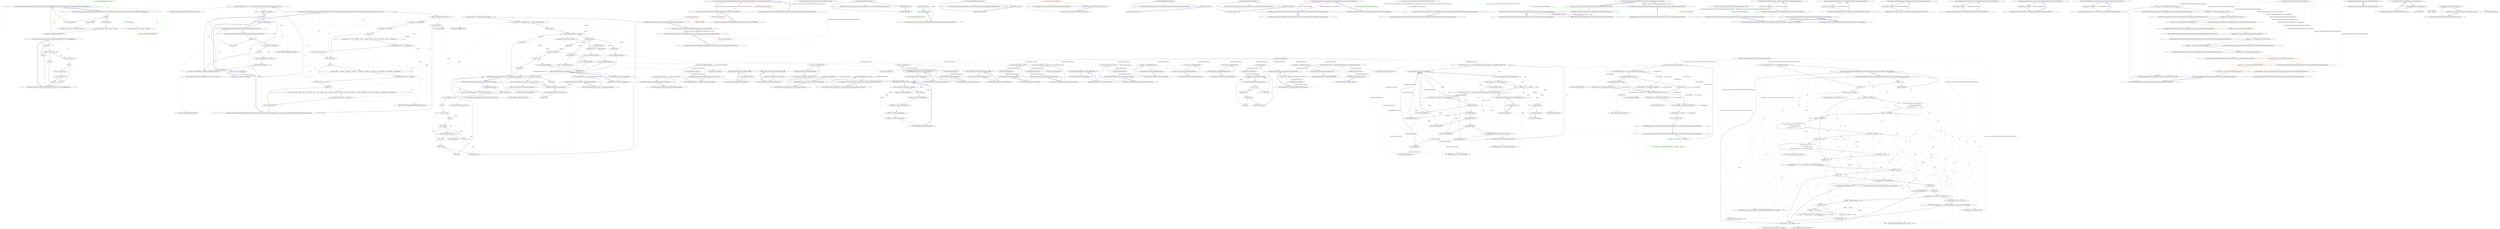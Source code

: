 digraph  {
d38 [cluster="Humanizer.Localisation.NumberToWords.PolishNumberToWordsConverter.GetSuffix(Humanizer.Localisation.NumberToWords.PolishNumberToWordsConverter.Numeral, int)", color=green, community=0, label="28: return miliard[GetMappingIndex(num)];", span="74-74"];
d34 [cluster="Humanizer.Localisation.NumberToWords.PolishNumberToWordsConverter.GetSuffix(Humanizer.Localisation.NumberToWords.PolishNumberToWordsConverter.Numeral, int)", label="Entry Humanizer.Localisation.NumberToWords.PolishNumberToWordsConverter.GetSuffix(Humanizer.Localisation.NumberToWords.PolishNumberToWordsConverter.Numeral, int)", span="68-68"];
d37 [cluster="Humanizer.Localisation.NumberToWords.PolishNumberToWordsConverter.GetSuffix(Humanizer.Localisation.NumberToWords.PolishNumberToWordsConverter.Numeral, int)", label="var miliard = new[] { ''miliard'', ''miliardy'', ''miliardów'' }", span="73-73"];
d46 [cluster="Humanizer.Localisation.NumberToWords.PolishNumberToWordsConverter.GetSuffix(Humanizer.Localisation.NumberToWords.PolishNumberToWordsConverter.Numeral, int)", label="Exit Humanizer.Localisation.NumberToWords.PolishNumberToWordsConverter.GetSuffix(Humanizer.Localisation.NumberToWords.PolishNumberToWordsConverter.Numeral, int)", span="68-68"];
d22 [cluster="Humanizer.Localisation.NumberToWords.PolishNumberToWordsConverter.GetMappingIndex(int)", label="Entry Humanizer.Localisation.NumberToWords.PolishNumberToWordsConverter.GetMappingIndex(int)", span="50-50"];
d41 [cluster="Humanizer.Localisation.NumberToWords.PolishNumberToWordsConverter.GetSuffix(Humanizer.Localisation.NumberToWords.PolishNumberToWordsConverter.Numeral, int)", color=green, community=0, label="28: return million[GetMappingIndex(num)];", span="77-77"];
d40 [cluster="Humanizer.Localisation.NumberToWords.PolishNumberToWordsConverter.GetSuffix(Humanizer.Localisation.NumberToWords.PolishNumberToWordsConverter.Numeral, int)", label="var million = new[] { ''milion'', ''miliony'', ''milionów'' }", span="76-76"];
d39 [cluster="Humanizer.Localisation.NumberToWords.PolishNumberToWordsConverter.GetSuffix(Humanizer.Localisation.NumberToWords.PolishNumberToWordsConverter.Numeral, int)", color=green, community=0, label="17: Numeral.Million", span="75-75"];
d35 [cluster="Humanizer.Localisation.NumberToWords.PolishNumberToWordsConverter.GetSuffix(Humanizer.Localisation.NumberToWords.PolishNumberToWordsConverter.Numeral, int)", label=numeral, span="70-70"];
d58 [cluster="Humanizer.Localisation.NumberToWords.PolishNumberToWordsConverter.Convert(int)", label="result.AppendFormat(@''{0}{1} '', ConvertNumberUnderThousand(numeral, num), GetSuffix(numeral, num))", span="105-105"];
d44 [cluster="Humanizer.Localisation.NumberToWords.PolishNumberToWordsConverter.GetSuffix(Humanizer.Localisation.NumberToWords.PolishNumberToWordsConverter.Numeral, int)", label="return thousand[GetMappingIndex(num)];", span="80-80"];
d36 [cluster="Humanizer.Localisation.NumberToWords.PolishNumberToWordsConverter.GetSuffix(Humanizer.Localisation.NumberToWords.PolishNumberToWordsConverter.Numeral, int)", label="Numeral.Miliard", span="72-72"];
d45 [cluster="Humanizer.Localisation.NumberToWords.PolishNumberToWordsConverter.GetSuffix(Humanizer.Localisation.NumberToWords.PolishNumberToWordsConverter.Numeral, int)", label="return string.Empty;", span="82-82"];
d33 [cluster="Humanizer.Localisation.NumberToWords.PolishNumberToWordsConverter.GetMappingIndex(int)", label="Exit Humanizer.Localisation.NumberToWords.PolishNumberToWordsConverter.GetMappingIndex(int)", span="50-50"];
d23 [cluster="Humanizer.Localisation.NumberToWords.PolishNumberToWordsConverter.GetMappingIndex(int)", label="number == 1", span="52-52"];
d25 [cluster="Humanizer.Localisation.NumberToWords.PolishNumberToWordsConverter.GetMappingIndex(int)", label="number > 1 && number < 5", span="55-55"];
d27 [cluster="Humanizer.Localisation.NumberToWords.PolishNumberToWordsConverter.GetMappingIndex(int)", label="var tens = number / 10", span="58-58"];
d29 [cluster="Humanizer.Localisation.NumberToWords.PolishNumberToWordsConverter.GetMappingIndex(int)", label="var unity = number % 10", span="61-61"];
d42 [cluster="Humanizer.Localisation.NumberToWords.PolishNumberToWordsConverter.GetSuffix(Humanizer.Localisation.NumberToWords.PolishNumberToWordsConverter.Numeral, int)", label="Numeral.Thousand", span="78-78"];
d56 [cluster="Humanizer.Localisation.NumberToWords.PolishNumberToWordsConverter.Convert(int)", label="var num = number / (int)numeral", span="102-102"];
d50 [cluster="Humanizer.Localisation.NumberToWords.PolishNumberToWordsConverter.Convert(int)", label="var result = new StringBuilder()", span="91-91"];
d55 [cluster="Humanizer.Localisation.NumberToWords.PolishNumberToWordsConverter.Convert(int)", label=numerals, span="100-100"];
d57 [cluster="Humanizer.Localisation.NumberToWords.PolishNumberToWordsConverter.Convert(int)", label="num > 0", span="103-103"];
d59 [cluster="Humanizer.Localisation.NumberToWords.PolishNumberToWordsConverter.Convert(int)", label="number %= (int)numeral", span="106-106"];
d0 [cluster="Humanizer.Localisation.NumberToWords.PolishNumberToWordsConverter.ConvertNumberUnderThousand(Humanizer.Localisation.NumberToWords.PolishNumberToWordsConverter.Numeral, int)", label="Entry Humanizer.Localisation.NumberToWords.PolishNumberToWordsConverter.ConvertNumberUnderThousand(Humanizer.Localisation.NumberToWords.PolishNumberToWordsConverter.Numeral, int)", span="19-19"];
d65 [cluster="System.Text.StringBuilder.AppendFormat(string, object, object)", label="Entry System.Text.StringBuilder.AppendFormat(string, object, object)", span="0-0"];
d43 [cluster="Humanizer.Localisation.NumberToWords.PolishNumberToWordsConverter.GetSuffix(Humanizer.Localisation.NumberToWords.PolishNumberToWordsConverter.Numeral, int)", label="var thousand = new[] { ''tysiąc'', ''tysiące'', ''tysięcy'' }", span="79-79"];
d24 [cluster="Humanizer.Localisation.NumberToWords.PolishNumberToWordsConverter.GetMappingIndex(int)", label="return 0;", span="53-53"];
d26 [cluster="Humanizer.Localisation.NumberToWords.PolishNumberToWordsConverter.GetMappingIndex(int)", label="return 1;", span="56-56"];
d32 [cluster="Humanizer.Localisation.NumberToWords.PolishNumberToWordsConverter.GetMappingIndex(int)", label="return 2;", span="66-66"];
d31 [cluster="Humanizer.Localisation.NumberToWords.PolishNumberToWordsConverter.GetMappingIndex(int)", label="return 1;", span="63-63"];
d28 [cluster="Humanizer.Localisation.NumberToWords.PolishNumberToWordsConverter.GetMappingIndex(int)", label="tens > 1", span="59-59"];
d30 [cluster="Humanizer.Localisation.NumberToWords.PolishNumberToWordsConverter.GetMappingIndex(int)", label="unity > 1 && unity < 5", span="62-62"];
d47 [cluster="Humanizer.Localisation.NumberToWords.PolishNumberToWordsConverter.Convert(int)", label="Entry Humanizer.Localisation.NumberToWords.PolishNumberToWordsConverter.Convert(int)", span="86-86"];
d53 [cluster="Humanizer.Localisation.NumberToWords.PolishNumberToWordsConverter.Convert(int)", label="number = Math.Abs(number)", span="96-96"];
d48 [cluster="Humanizer.Localisation.NumberToWords.PolishNumberToWordsConverter.Convert(int)", label="number == 0", span="88-88"];
d51 [cluster="Humanizer.Localisation.NumberToWords.PolishNumberToWordsConverter.Convert(int)", label="number < 0", span="93-93"];
d19 [cluster="System.Text.StringBuilder.StringBuilder()", label="Entry System.Text.StringBuilder.StringBuilder()", span="0-0"];
d52 [cluster="Humanizer.Localisation.NumberToWords.PolishNumberToWordsConverter.Convert(int)", label="result.AppendFormat(@''{0} '', Negative)", span="95-95"];
d60 [cluster="Humanizer.Localisation.NumberToWords.PolishNumberToWordsConverter.Convert(int)", label="return result.ToString().Trim();", span="110-110"];
d54 [cluster="Humanizer.Localisation.NumberToWords.PolishNumberToWordsConverter.Convert(int)", label="var numerals = ((Numeral[])Enum.GetValues(typeof(Numeral))).Reverse()", span="99-99"];
d18 [cluster="Humanizer.Localisation.NumberToWords.PolishNumberToWordsConverter.ConvertNumberUnderThousand(Humanizer.Localisation.NumberToWords.PolishNumberToWordsConverter.Numeral, int)", label="Exit Humanizer.Localisation.NumberToWords.PolishNumberToWordsConverter.ConvertNumberUnderThousand(Humanizer.Localisation.NumberToWords.PolishNumberToWordsConverter.Numeral, int)", span="19-19"];
d1 [cluster="Humanizer.Localisation.NumberToWords.PolishNumberToWordsConverter.ConvertNumberUnderThousand(Humanizer.Localisation.NumberToWords.PolishNumberToWordsConverter.Numeral, int)", label="numeral != Numeral.One && number == 1", span="21-21"];
d4 [cluster="Humanizer.Localisation.NumberToWords.PolishNumberToWordsConverter.ConvertNumberUnderThousand(Humanizer.Localisation.NumberToWords.PolishNumberToWordsConverter.Numeral, int)", label="var hundreds = number / 100", span="26-26"];
d8 [cluster="Humanizer.Localisation.NumberToWords.PolishNumberToWordsConverter.ConvertNumberUnderThousand(Humanizer.Localisation.NumberToWords.PolishNumberToWordsConverter.Numeral, int)", label="number = number % 100", span="31-31"];
d9 [cluster="Humanizer.Localisation.NumberToWords.PolishNumberToWordsConverter.ConvertNumberUnderThousand(Humanizer.Localisation.NumberToWords.PolishNumberToWordsConverter.Numeral, int)", label="var tens = number / 10", span="34-34"];
d13 [cluster="Humanizer.Localisation.NumberToWords.PolishNumberToWordsConverter.ConvertNumberUnderThousand(Humanizer.Localisation.NumberToWords.PolishNumberToWordsConverter.Numeral, int)", label="number = number % 10", span="39-39"];
d14 [cluster="Humanizer.Localisation.NumberToWords.PolishNumberToWordsConverter.ConvertNumberUnderThousand(Humanizer.Localisation.NumberToWords.PolishNumberToWordsConverter.Numeral, int)", label="number > 0", span="42-42"];
d16 [cluster="Humanizer.Localisation.NumberToWords.PolishNumberToWordsConverter.ConvertNumberUnderThousand(Humanizer.Localisation.NumberToWords.PolishNumberToWordsConverter.Numeral, int)", label="result.AppendFormat(@''{0} '', map[number])", span="45-45"];
d61 [cluster="Humanizer.Localisation.NumberToWords.PolishNumberToWordsConverter.Convert(int)", label="Exit Humanizer.Localisation.NumberToWords.PolishNumberToWordsConverter.Convert(int)", span="86-86"];
d62 [cluster="System.Math.Abs(int)", label="Entry System.Math.Abs(int)", span="0-0"];
d49 [cluster="Humanizer.Localisation.NumberToWords.PolishNumberToWordsConverter.Convert(int)", label="return Zero;", span="89-89"];
d3 [cluster="Humanizer.Localisation.NumberToWords.PolishNumberToWordsConverter.ConvertNumberUnderThousand(Humanizer.Localisation.NumberToWords.PolishNumberToWordsConverter.Numeral, int)", label="var result = new StringBuilder()", span="24-24"];
d20 [cluster="System.Text.StringBuilder.AppendFormat(string, object)", label="Entry System.Text.StringBuilder.AppendFormat(string, object)", span="0-0"];
d21 [cluster="System.Text.StringBuilder.ToString()", label="Entry System.Text.StringBuilder.ToString()", span="0-0"];
d66 [cluster="string.Trim()", label="Entry string.Trim()", span="0-0"];
d63 [cluster="System.Enum.GetValues(System.Type)", label="Entry System.Enum.GetValues(System.Type)", span="0-0"];
d64 [cluster="System.Collections.Generic.IEnumerable<TSource>.Reverse<TSource>()", label="Entry System.Collections.Generic.IEnumerable<TSource>.Reverse<TSource>()", span="0-0"];
d2 [cluster="Humanizer.Localisation.NumberToWords.PolishNumberToWordsConverter.ConvertNumberUnderThousand(Humanizer.Localisation.NumberToWords.PolishNumberToWordsConverter.Numeral, int)", label="return string.Empty;", span="22-22"];
d17 [cluster="Humanizer.Localisation.NumberToWords.PolishNumberToWordsConverter.ConvertNumberUnderThousand(Humanizer.Localisation.NumberToWords.PolishNumberToWordsConverter.Numeral, int)", label="return result.ToString();", span="48-48"];
d5 [cluster="Humanizer.Localisation.NumberToWords.PolishNumberToWordsConverter.ConvertNumberUnderThousand(Humanizer.Localisation.NumberToWords.PolishNumberToWordsConverter.Numeral, int)", label="hundreds > 0", span="27-27"];
d7 [cluster="Humanizer.Localisation.NumberToWords.PolishNumberToWordsConverter.ConvertNumberUnderThousand(Humanizer.Localisation.NumberToWords.PolishNumberToWordsConverter.Numeral, int)", label="result.AppendFormat(@''{0} '', map[hundreds])", span="30-30"];
d10 [cluster="Humanizer.Localisation.NumberToWords.PolishNumberToWordsConverter.ConvertNumberUnderThousand(Humanizer.Localisation.NumberToWords.PolishNumberToWordsConverter.Numeral, int)", label="tens > 1", span="35-35"];
d12 [cluster="Humanizer.Localisation.NumberToWords.PolishNumberToWordsConverter.ConvertNumberUnderThousand(Humanizer.Localisation.NumberToWords.PolishNumberToWordsConverter.Numeral, int)", label="result.AppendFormat(@''{0} '', map[tens])", span="38-38"];
d15 [cluster="Humanizer.Localisation.NumberToWords.PolishNumberToWordsConverter.ConvertNumberUnderThousand(Humanizer.Localisation.NumberToWords.PolishNumberToWordsConverter.Numeral, int)", label="var map = new[] { ''zero'', ''jeden'', ''dwa'', ''trzy'', ''cztery'', ''pięć'', ''sześć'', ''siedem'', ''osiem'', ''dziewięć'', ''dziesięć'', ''jedenaście'', ''dwanaście'', ''trzynaście'', ''czternaście'', ''piętnaście'', ''szesnaście'', ''siedemnaście'', ''osiemnaście'', ''dziewiętnaście'' }", span="44-44"];
d6 [cluster="Humanizer.Localisation.NumberToWords.PolishNumberToWordsConverter.ConvertNumberUnderThousand(Humanizer.Localisation.NumberToWords.PolishNumberToWordsConverter.Numeral, int)", label="var map = new[] { '''', ''sto'', ''dwieście'', ''trzysta'', ''czterysta'', ''pięćset'', ''sześćset'', ''siedemset'', ''osiemset'', ''dziewięćset'' }", span="29-29"];
d11 [cluster="Humanizer.Localisation.NumberToWords.PolishNumberToWordsConverter.ConvertNumberUnderThousand(Humanizer.Localisation.NumberToWords.PolishNumberToWordsConverter.Numeral, int)", label="var map = new[] { '''', ''dziesięć'', ''dwadzieścia'', ''trzydzieści'', ''czterdzieści'', ''pięćdziesiąt'', ''sześćdziesiąt'', ''siedemdziesiąt'', ''osiemdziesiąt'', ''dziewięćdziesiąt'' }", span="37-37"];
m0_7 [cluster="Humanizer.Localisation.NumberToWords.DefaultNumberToWordsConverter.ConvertToOrdinal(int, Humanizer.GrammaticalGender)", file="DefaultNumberToWordsConverter.cs", label="Entry Humanizer.Localisation.NumberToWords.DefaultNumberToWordsConverter.ConvertToOrdinal(int, Humanizer.GrammaticalGender)", span="35-35"];
m0_8 [cluster="Humanizer.Localisation.NumberToWords.DefaultNumberToWordsConverter.ConvertToOrdinal(int, Humanizer.GrammaticalGender)", color=red, community=0, file="DefaultNumberToWordsConverter.cs", label="3: return ConvertToOrdinal(number);", span="37-37"];
m0_9 [cluster="Humanizer.Localisation.NumberToWords.DefaultNumberToWordsConverter.ConvertToOrdinal(int, Humanizer.GrammaticalGender)", file="DefaultNumberToWordsConverter.cs", label="Exit Humanizer.Localisation.NumberToWords.DefaultNumberToWordsConverter.ConvertToOrdinal(int, Humanizer.GrammaticalGender)", span="35-35"];
m0_6 [cluster="int.ToString()", file="DefaultNumberToWordsConverter.cs", label="Entry int.ToString()", span="0-0"];
m0_3 [cluster="Humanizer.Localisation.NumberToWords.DefaultNumberToWordsConverter.Convert(int)", file="DefaultNumberToWordsConverter.cs", label="Entry Humanizer.Localisation.NumberToWords.DefaultNumberToWordsConverter.Convert(int)", span="22-22"];
m0_4 [cluster="Humanizer.Localisation.NumberToWords.DefaultNumberToWordsConverter.Convert(int)", color=red, community=0, file="DefaultNumberToWordsConverter.cs", label="7: return number.ToString();", span="24-24"];
m0_5 [cluster="Humanizer.Localisation.NumberToWords.DefaultNumberToWordsConverter.Convert(int)", file="DefaultNumberToWordsConverter.cs", label="Exit Humanizer.Localisation.NumberToWords.DefaultNumberToWordsConverter.Convert(int)", span="22-22"];
m0_0 [cluster="Humanizer.Localisation.NumberToWords.DefaultNumberToWordsConverter.Convert(int, Humanizer.GrammaticalGender)", file="DefaultNumberToWordsConverter.cs", label="Entry Humanizer.Localisation.NumberToWords.DefaultNumberToWordsConverter.Convert(int, Humanizer.GrammaticalGender)", span="12-12"];
m0_1 [cluster="Humanizer.Localisation.NumberToWords.DefaultNumberToWordsConverter.Convert(int, Humanizer.GrammaticalGender)", color=red, community=0, file="DefaultNumberToWordsConverter.cs", label="30: return Convert(number);", span="14-14"];
m0_2 [cluster="Humanizer.Localisation.NumberToWords.DefaultNumberToWordsConverter.Convert(int, Humanizer.GrammaticalGender)", file="DefaultNumberToWordsConverter.cs", label="Exit Humanizer.Localisation.NumberToWords.DefaultNumberToWordsConverter.Convert(int, Humanizer.GrammaticalGender)", span="12-12"];
m0_10 [cluster="Humanizer.Localisation.NumberToWords.DefaultNumberToWordsConverter.ConvertToOrdinal(int)", file="DefaultNumberToWordsConverter.cs", label="Entry Humanizer.Localisation.NumberToWords.DefaultNumberToWordsConverter.ConvertToOrdinal(int)", span="45-45"];
m0_11 [cluster="Humanizer.Localisation.NumberToWords.DefaultNumberToWordsConverter.ConvertToOrdinal(int)", color=red, community=0, file="DefaultNumberToWordsConverter.cs", label="36: return number.ToString();", span="47-47"];
m0_12 [cluster="Humanizer.Localisation.NumberToWords.DefaultNumberToWordsConverter.ConvertToOrdinal(int)", file="DefaultNumberToWordsConverter.cs", label="Exit Humanizer.Localisation.NumberToWords.DefaultNumberToWordsConverter.ConvertToOrdinal(int)", span="45-45"];
m0_13 [file="DefaultNumberToWordsConverter.cs", label="Humanizer.Localisation.NumberToWords.DefaultNumberToWordsConverter", span=""];
m1_7 [cluster="Humanizer.Localisation.NumberToWords.ArabicNumberToWordsConverter.ArabicNumberToWordsConverter()", file="DutchNumberToWordsConverter.cs", label="Entry Humanizer.Localisation.NumberToWords.ArabicNumberToWordsConverter.ArabicNumberToWordsConverter()", span="4-4"];
m1_15 [cluster="Humanizer.Localisation.NumberToWords.SpanishNumberToWordsConverter.SpanishNumberToWordsConverter()", file="DutchNumberToWordsConverter.cs", label="Entry Humanizer.Localisation.NumberToWords.SpanishNumberToWordsConverter.SpanishNumberToWordsConverter()", span="5-5"];
m1_0 [cluster="lambda expression", file="DutchNumberToWordsConverter.cs", label="Entry lambda expression", span="13-13"];
m1_1 [cluster="lambda expression", color=green, community=0, file="DutchNumberToWordsConverter.cs", label="17: new EnglishNumberToWordsConverter()", span="13-13"];
m1_2 [cluster="lambda expression", file="DutchNumberToWordsConverter.cs", label="Exit lambda expression", span="13-13"];
m1_3 [cluster="Humanizer.Localisation.NumberToWords.EnglishNumberToWordsConverter.EnglishNumberToWordsConverter()", file="DutchNumberToWordsConverter.cs", label="Entry Humanizer.Localisation.NumberToWords.EnglishNumberToWordsConverter.EnglishNumberToWordsConverter()", span="5-5"];
m1_23 [cluster="Humanizer.Localisation.NumberToWords.INumberToWordsConverter.Convert(int)", file="DutchNumberToWordsConverter.cs", label="Entry Humanizer.Localisation.NumberToWords.INumberToWordsConverter.Convert(int)", span="12-12"];
m1_19 [cluster="Humanizer.Localisation.NumberToWords.PolishNumberToWordsConverter.PolishNumberToWordsConverter()", file="DutchNumberToWordsConverter.cs", label="Entry Humanizer.Localisation.NumberToWords.PolishNumberToWordsConverter.PolishNumberToWordsConverter()", span="6-6"];
m1_20 [cluster="Humanizer.NumberToWordsExtension.ToWords(int)", file="DutchNumberToWordsConverter.cs", label="Entry Humanizer.NumberToWordsExtension.ToWords(int)", span="25-25"];
m1_21 [cluster="Humanizer.NumberToWordsExtension.ToWords(int)", color=red, community=0, file="DutchNumberToWordsConverter.cs", label="1: return Converter.Convert(number);", span="27-27"];
m1_22 [cluster="Humanizer.NumberToWordsExtension.ToWords(int)", file="DutchNumberToWordsConverter.cs", label="Exit Humanizer.NumberToWordsExtension.ToWords(int)", span="25-25"];
m1_4 [cluster="lambda expression", file="DutchNumberToWordsConverter.cs", label="Entry lambda expression", span="14-14"];
m1_11 [cluster="Humanizer.Localisation.NumberToWords.FarsiNumberToWordsConverter.FarsiNumberToWordsConverter()", file="DutchNumberToWordsConverter.cs", label="Entry Humanizer.Localisation.NumberToWords.FarsiNumberToWordsConverter.FarsiNumberToWordsConverter()", span="5-5"];
m1_16 [cluster="lambda expression", file="DutchNumberToWordsConverter.cs", label="Entry lambda expression", span="17-17"];
m1_5 [cluster="lambda expression", file="DutchNumberToWordsConverter.cs", label="new ArabicNumberToWordsConverter()", span="14-14"];
m1_6 [cluster="lambda expression", file="DutchNumberToWordsConverter.cs", label="Exit lambda expression", span="14-14"];
m1_8 [cluster="lambda expression", file="DutchNumberToWordsConverter.cs", label="Entry lambda expression", span="15-15"];
m1_9 [cluster="lambda expression", file="DutchNumberToWordsConverter.cs", label="new FarsiNumberToWordsConverter()", span="15-15"];
m1_10 [cluster="lambda expression", file="DutchNumberToWordsConverter.cs", label="Exit lambda expression", span="15-15"];
m1_12 [cluster="lambda expression", file="DutchNumberToWordsConverter.cs", label="Entry lambda expression", span="16-16"];
m1_13 [cluster="lambda expression", file="DutchNumberToWordsConverter.cs", label="new SpanishNumberToWordsConverter()", span="16-16"];
m1_14 [cluster="lambda expression", file="DutchNumberToWordsConverter.cs", label="Exit lambda expression", span="16-16"];
m1_17 [cluster="lambda expression", file="DutchNumberToWordsConverter.cs", label="new PolishNumberToWordsConverter()", span="17-17"];
m1_18 [cluster="lambda expression", file="DutchNumberToWordsConverter.cs", label="Exit lambda expression", span="17-17"];
m3_42 [cluster="System.Collections.Generic.Dictionary<TKey, TValue>.ContainsKey(TKey)", file="FrenchNumberToWordsConverter.cs", label="Entry System.Collections.Generic.Dictionary<TKey, TValue>.ContainsKey(TKey)", span="0-0"];
m3_45 [cluster="Humanizer.Localisation.NumberToWords.FrenchNumberToWordsConverter.ConvertToOrdinal(int, Humanizer.GrammaticalGender)", file="FrenchNumberToWordsConverter.cs", label="Entry Humanizer.Localisation.NumberToWords.FrenchNumberToWordsConverter.ConvertToOrdinal(int, Humanizer.GrammaticalGender)", span="92-92"];
m3_47 [cluster="Humanizer.Localisation.NumberToWords.FrenchNumberToWordsConverter.ConvertToOrdinal(int, Humanizer.GrammaticalGender)", color=green, community=0, file="FrenchNumberToWordsConverter.cs", label="29: return gender == GrammaticalGender.Feminine ? ''première'' : ''premier'';", span="95-95"];
m3_46 [cluster="Humanizer.Localisation.NumberToWords.FrenchNumberToWordsConverter.ConvertToOrdinal(int, Humanizer.GrammaticalGender)", file="FrenchNumberToWordsConverter.cs", label="number == 1", span="94-94"];
m3_48 [cluster="Humanizer.Localisation.NumberToWords.FrenchNumberToWordsConverter.ConvertToOrdinal(int, Humanizer.GrammaticalGender)", file="FrenchNumberToWordsConverter.cs", label="var convertedNumber = Convert(number)", span="97-97"];
m3_59 [cluster="Humanizer.Localisation.NumberToWords.FrenchNumberToWordsConverter.ConvertToOrdinal(int, Humanizer.GrammaticalGender)", file="FrenchNumberToWordsConverter.cs", label="return convertedNumber;", span="111-111"];
m3_49 [cluster="Humanizer.Localisation.NumberToWords.FrenchNumberToWordsConverter.ConvertToOrdinal(int, Humanizer.GrammaticalGender)", file="FrenchNumberToWordsConverter.cs", label="convertedNumber.EndsWith(''s'') && !convertedNumber.EndsWith(''trois'')", span="99-99"];
m3_50 [cluster="Humanizer.Localisation.NumberToWords.FrenchNumberToWordsConverter.ConvertToOrdinal(int, Humanizer.GrammaticalGender)", file="FrenchNumberToWordsConverter.cs", label="convertedNumber = convertedNumber.TrimEnd('s')", span="100-100"];
m3_51 [cluster="Humanizer.Localisation.NumberToWords.FrenchNumberToWordsConverter.ConvertToOrdinal(int, Humanizer.GrammaticalGender)", file="FrenchNumberToWordsConverter.cs", label="convertedNumber.EndsWith(''cinq'')", span="101-101"];
m3_52 [cluster="Humanizer.Localisation.NumberToWords.FrenchNumberToWordsConverter.ConvertToOrdinal(int, Humanizer.GrammaticalGender)", file="FrenchNumberToWordsConverter.cs", label="convertedNumber += ''u''", span="102-102"];
m3_53 [cluster="Humanizer.Localisation.NumberToWords.FrenchNumberToWordsConverter.ConvertToOrdinal(int, Humanizer.GrammaticalGender)", file="FrenchNumberToWordsConverter.cs", label="convertedNumber.EndsWith(''neuf'')", span="103-103"];
m3_54 [cluster="Humanizer.Localisation.NumberToWords.FrenchNumberToWordsConverter.ConvertToOrdinal(int, Humanizer.GrammaticalGender)", file="FrenchNumberToWordsConverter.cs", label="convertedNumber = convertedNumber.TrimEnd('f') + ''v''", span="104-104"];
m3_55 [cluster="Humanizer.Localisation.NumberToWords.FrenchNumberToWordsConverter.ConvertToOrdinal(int, Humanizer.GrammaticalGender)", file="FrenchNumberToWordsConverter.cs", label="convertedNumber.StartsWith(''un '')", span="106-106"];
m3_56 [cluster="Humanizer.Localisation.NumberToWords.FrenchNumberToWordsConverter.ConvertToOrdinal(int, Humanizer.GrammaticalGender)", file="FrenchNumberToWordsConverter.cs", label="convertedNumber = convertedNumber.Remove(0, 3)", span="107-107"];
m3_57 [cluster="Humanizer.Localisation.NumberToWords.FrenchNumberToWordsConverter.ConvertToOrdinal(int, Humanizer.GrammaticalGender)", file="FrenchNumberToWordsConverter.cs", label="convertedNumber = convertedNumber.TrimEnd('e')", span="109-109"];
m3_58 [cluster="Humanizer.Localisation.NumberToWords.FrenchNumberToWordsConverter.ConvertToOrdinal(int, Humanizer.GrammaticalGender)", file="FrenchNumberToWordsConverter.cs", label="convertedNumber += ''ième''", span="110-110"];
m3_60 [cluster="Humanizer.Localisation.NumberToWords.FrenchNumberToWordsConverter.ConvertToOrdinal(int, Humanizer.GrammaticalGender)", file="FrenchNumberToWordsConverter.cs", label="Exit Humanizer.Localisation.NumberToWords.FrenchNumberToWordsConverter.ConvertToOrdinal(int, Humanizer.GrammaticalGender)", span="92-92"];
m3_38 [cluster="System.Collections.Generic.List<T>.List()", file="FrenchNumberToWordsConverter.cs", label="Entry System.Collections.Generic.List<T>.List()", span="0-0"];
m3_61 [cluster="string.EndsWith(string)", file="FrenchNumberToWordsConverter.cs", label="Entry string.EndsWith(string)", span="0-0"];
m3_43 [cluster="System.Collections.Generic.List<T>.ToArray()", file="FrenchNumberToWordsConverter.cs", label="Entry System.Collections.Generic.List<T>.ToArray()", span="0-0"];
m3_40 [cluster="System.Collections.Generic.List<T>.Add(T)", file="FrenchNumberToWordsConverter.cs", label="Entry System.Collections.Generic.List<T>.Add(T)", span="0-0"];
m3_63 [cluster="string.StartsWith(string)", file="FrenchNumberToWordsConverter.cs", label="Entry string.StartsWith(string)", span="0-0"];
m3_0 [cluster="Humanizer.Localisation.NumberToWords.FrenchNumberToWordsConverter.Convert(int, Humanizer.GrammaticalGender)", file="FrenchNumberToWordsConverter.cs", label="Entry Humanizer.Localisation.NumberToWords.FrenchNumberToWordsConverter.Convert(int, Humanizer.GrammaticalGender)", span="17-17"];
m3_4 [cluster="Humanizer.Localisation.NumberToWords.FrenchNumberToWordsConverter.Convert(int, Humanizer.GrammaticalGender)", file="FrenchNumberToWordsConverter.cs", label="return string.Format(''moins {0}'', Convert(Math.Abs(number)));", span="23-23"];
m3_7 [cluster="Humanizer.Localisation.NumberToWords.FrenchNumberToWordsConverter.Convert(int, Humanizer.GrammaticalGender)", file="FrenchNumberToWordsConverter.cs", label="parts.Add(string.Format(''{0} milliard{1}'',\r\n                    Convert(number/1000000000),\r\n                    number/1000000000 == 1 ? '''' : ''s''))", span="29-31"];
m3_10 [cluster="Humanizer.Localisation.NumberToWords.FrenchNumberToWordsConverter.Convert(int, Humanizer.GrammaticalGender)", file="FrenchNumberToWordsConverter.cs", label="parts.Add(string.Format(''{0} million{1}'',\r\n                    Convert(number/1000000),\r\n                    number/1000000 == 1 ? '''' : ''s''))", span="38-40"];
m3_13 [cluster="Humanizer.Localisation.NumberToWords.FrenchNumberToWordsConverter.Convert(int, Humanizer.GrammaticalGender)", file="FrenchNumberToWordsConverter.cs", label="parts.Add(number/1000 == 1\r\n                    ? string.Format(''mille'')\r\n                    : string.Format(''{0} mille'', Convert(number/1000)))", span="47-49"];
m3_16 [cluster="Humanizer.Localisation.NumberToWords.FrenchNumberToWordsConverter.Convert(int, Humanizer.GrammaticalGender)", file="FrenchNumberToWordsConverter.cs", label="parts.Add(number < 200 ? ''cent'' : string.Format(''{0} cent'', Convert(number/100)))", span="56-56"];
m3_26 [cluster="Humanizer.Localisation.NumberToWords.FrenchNumberToWordsConverter.Convert(int, Humanizer.GrammaticalGender)", file="FrenchNumberToWordsConverter.cs", label="lastPart = string.Format(''{0}-{1}'', TensMap[baseNumber/10], Convert(number - baseNumber))", span="72-72"];
m3_3 [cluster="Humanizer.Localisation.NumberToWords.FrenchNumberToWordsConverter.Convert(int, Humanizer.GrammaticalGender)", file="FrenchNumberToWordsConverter.cs", label="number < 0", span="22-22"];
m3_6 [cluster="Humanizer.Localisation.NumberToWords.FrenchNumberToWordsConverter.Convert(int, Humanizer.GrammaticalGender)", file="FrenchNumberToWordsConverter.cs", label="(number / 1000000000) > 0", span="27-27"];
m3_5 [cluster="Humanizer.Localisation.NumberToWords.FrenchNumberToWordsConverter.Convert(int, Humanizer.GrammaticalGender)", file="FrenchNumberToWordsConverter.cs", label="var parts = new List<string>()", span="25-25"];
m3_8 [cluster="Humanizer.Localisation.NumberToWords.FrenchNumberToWordsConverter.Convert(int, Humanizer.GrammaticalGender)", file="FrenchNumberToWordsConverter.cs", label="number %= 1000000000", span="33-33"];
m3_9 [cluster="Humanizer.Localisation.NumberToWords.FrenchNumberToWordsConverter.Convert(int, Humanizer.GrammaticalGender)", file="FrenchNumberToWordsConverter.cs", label="(number / 1000000) > 0", span="36-36"];
m3_11 [cluster="Humanizer.Localisation.NumberToWords.FrenchNumberToWordsConverter.Convert(int, Humanizer.GrammaticalGender)", file="FrenchNumberToWordsConverter.cs", label="number %= 1000000", span="42-42"];
m3_12 [cluster="Humanizer.Localisation.NumberToWords.FrenchNumberToWordsConverter.Convert(int, Humanizer.GrammaticalGender)", file="FrenchNumberToWordsConverter.cs", label="(number / 1000) > 0", span="45-45"];
m3_14 [cluster="Humanizer.Localisation.NumberToWords.FrenchNumberToWordsConverter.Convert(int, Humanizer.GrammaticalGender)", file="FrenchNumberToWordsConverter.cs", label="number %= 1000", span="51-51"];
m3_15 [cluster="Humanizer.Localisation.NumberToWords.FrenchNumberToWordsConverter.Convert(int, Humanizer.GrammaticalGender)", file="FrenchNumberToWordsConverter.cs", label="(number / 100) > 0", span="54-54"];
m3_17 [cluster="Humanizer.Localisation.NumberToWords.FrenchNumberToWordsConverter.Convert(int, Humanizer.GrammaticalGender)", file="FrenchNumberToWordsConverter.cs", label="number %= 100", span="57-57"];
m3_25 [cluster="Humanizer.Localisation.NumberToWords.FrenchNumberToWordsConverter.Convert(int, Humanizer.GrammaticalGender)", file="FrenchNumberToWordsConverter.cs", label="int baseNumber = number < 80 ? 60 : 80", span="71-71"];
m3_32 [cluster="Humanizer.Localisation.NumberToWords.FrenchNumberToWordsConverter.Convert(int, Humanizer.GrammaticalGender)", file="FrenchNumberToWordsConverter.cs", label="parts.Add(lastPart)", span="85-85"];
m3_1 [cluster="Humanizer.Localisation.NumberToWords.FrenchNumberToWordsConverter.Convert(int, Humanizer.GrammaticalGender)", file="FrenchNumberToWordsConverter.cs", label="number == 0", span="19-19"];
m3_18 [cluster="Humanizer.Localisation.NumberToWords.FrenchNumberToWordsConverter.Convert(int, Humanizer.GrammaticalGender)", file="FrenchNumberToWordsConverter.cs", label="number > 0", span="60-60"];
m3_19 [cluster="Humanizer.Localisation.NumberToWords.FrenchNumberToWordsConverter.Convert(int, Humanizer.GrammaticalGender)", file="FrenchNumberToWordsConverter.cs", label="NumberExceptions.ContainsKey(number)", span="62-62"];
m3_20 [cluster="Humanizer.Localisation.NumberToWords.FrenchNumberToWordsConverter.Convert(int, Humanizer.GrammaticalGender)", file="FrenchNumberToWordsConverter.cs", label="parts.Add(NumberExceptions[number])", span="63-63"];
m3_21 [cluster="Humanizer.Localisation.NumberToWords.FrenchNumberToWordsConverter.Convert(int, Humanizer.GrammaticalGender)", file="FrenchNumberToWordsConverter.cs", label="number < 20", span="64-64"];
m3_22 [cluster="Humanizer.Localisation.NumberToWords.FrenchNumberToWordsConverter.Convert(int, Humanizer.GrammaticalGender)", file="FrenchNumberToWordsConverter.cs", label="parts.Add(UnitsMap[number])", span="65-65"];
m3_24 [cluster="Humanizer.Localisation.NumberToWords.FrenchNumberToWordsConverter.Convert(int, Humanizer.GrammaticalGender)", file="FrenchNumberToWordsConverter.cs", label="number >= 70 && (number < 80 || number >= 90)", span="69-69"];
m3_27 [cluster="Humanizer.Localisation.NumberToWords.FrenchNumberToWordsConverter.Convert(int, Humanizer.GrammaticalGender)", file="FrenchNumberToWordsConverter.cs", label="lastPart = TensMap[number/10]", span="76-76"];
m3_28 [cluster="Humanizer.Localisation.NumberToWords.FrenchNumberToWordsConverter.Convert(int, Humanizer.GrammaticalGender)", file="FrenchNumberToWordsConverter.cs", label="(number%10) > 0", span="77-77"];
m3_29 [cluster="Humanizer.Localisation.NumberToWords.FrenchNumberToWordsConverter.Convert(int, Humanizer.GrammaticalGender)", file="FrenchNumberToWordsConverter.cs", label="(number - 1) % 10 == 0", span="79-79"];
m3_31 [cluster="Humanizer.Localisation.NumberToWords.FrenchNumberToWordsConverter.Convert(int, Humanizer.GrammaticalGender)", file="FrenchNumberToWordsConverter.cs", label="lastPart += string.Format(''-{0}'', UnitsMap[number%10])", span="82-82"];
m3_2 [cluster="Humanizer.Localisation.NumberToWords.FrenchNumberToWordsConverter.Convert(int, Humanizer.GrammaticalGender)", file="FrenchNumberToWordsConverter.cs", label="return UnitsMap[0];", span="20-20"];
m3_33 [cluster="Humanizer.Localisation.NumberToWords.FrenchNumberToWordsConverter.Convert(int, Humanizer.GrammaticalGender)", file="FrenchNumberToWordsConverter.cs", label="return string.Join('' '', parts.ToArray());", span="89-89"];
m3_30 [cluster="Humanizer.Localisation.NumberToWords.FrenchNumberToWordsConverter.Convert(int, Humanizer.GrammaticalGender)", file="FrenchNumberToWordsConverter.cs", label="lastPart += '' et un''", span="80-80"];
m3_23 [cluster="Humanizer.Localisation.NumberToWords.FrenchNumberToWordsConverter.Convert(int, Humanizer.GrammaticalGender)", file="FrenchNumberToWordsConverter.cs", label="string lastPart", span="68-68"];
m3_34 [cluster="Humanizer.Localisation.NumberToWords.FrenchNumberToWordsConverter.Convert(int, Humanizer.GrammaticalGender)", file="FrenchNumberToWordsConverter.cs", label="Exit Humanizer.Localisation.NumberToWords.FrenchNumberToWordsConverter.Convert(int, Humanizer.GrammaticalGender)", span="17-17"];
m3_39 [cluster="string.Format(string, object, object)", file="FrenchNumberToWordsConverter.cs", label="Entry string.Format(string, object, object)", span="0-0"];
m3_41 [cluster="string.Format(string, params object[])", file="FrenchNumberToWordsConverter.cs", label="Entry string.Format(string, params object[])", span="0-0"];
m3_44 [cluster="string.Join(string, params string[])", file="FrenchNumberToWordsConverter.cs", label="Entry string.Join(string, params string[])", span="0-0"];
m3_64 [cluster="string.Remove(int, int)", file="FrenchNumberToWordsConverter.cs", label="Entry string.Remove(int, int)", span="0-0"];
m3_36 [cluster="Humanizer.Localisation.NumberToWords.GenderedNumberToWordsConverter.Convert(int)", file="FrenchNumberToWordsConverter.cs", label="Entry Humanizer.Localisation.NumberToWords.GenderedNumberToWordsConverter.Convert(int)", span="16-16"];
m3_62 [cluster="string.TrimEnd(params char[])", file="FrenchNumberToWordsConverter.cs", label="Entry string.TrimEnd(params char[])", span="0-0"];
m3_37 [cluster="string.Format(string, object)", file="FrenchNumberToWordsConverter.cs", label="Entry string.Format(string, object)", span="0-0"];
m3_65 [file="FrenchNumberToWordsConverter.cs", label="Humanizer.Localisation.NumberToWords.FrenchNumberToWordsConverter", span=""];
m4_8 [cluster="Humanizer.Localisation.NumberToWords.GenderedNumberToWordsConverter.ConvertToOrdinal(int)", file="GenderedNumberToWordsConverter.cs", label="Entry Humanizer.Localisation.NumberToWords.GenderedNumberToWordsConverter.ConvertToOrdinal(int)", span="34-34"];
m4_9 [cluster="Humanizer.Localisation.NumberToWords.GenderedNumberToWordsConverter.ConvertToOrdinal(int)", color=green, community=0, file="GenderedNumberToWordsConverter.cs", label="31: return ConvertToOrdinal(number, _defaultGender);", span="36-36"];
m4_10 [cluster="Humanizer.Localisation.NumberToWords.GenderedNumberToWordsConverter.ConvertToOrdinal(int)", file="GenderedNumberToWordsConverter.cs", label="Exit Humanizer.Localisation.NumberToWords.GenderedNumberToWordsConverter.ConvertToOrdinal(int)", span="34-34"];
m4_0 [cluster="Humanizer.Localisation.NumberToWords.GenderedNumberToWordsConverter.GenderedNumberToWordsConverter(Humanizer.GrammaticalGender)", file="GenderedNumberToWordsConverter.cs", label="Entry Humanizer.Localisation.NumberToWords.GenderedNumberToWordsConverter.GenderedNumberToWordsConverter(Humanizer.GrammaticalGender)", span="6-6"];
m4_1 [cluster="Humanizer.Localisation.NumberToWords.GenderedNumberToWordsConverter.GenderedNumberToWordsConverter(Humanizer.GrammaticalGender)", color=green, community=0, file="GenderedNumberToWordsConverter.cs", label="7: _defaultGender = defaultGender", span="8-8"];
m4_2 [cluster="Humanizer.Localisation.NumberToWords.GenderedNumberToWordsConverter.GenderedNumberToWordsConverter(Humanizer.GrammaticalGender)", file="GenderedNumberToWordsConverter.cs", label="Exit Humanizer.Localisation.NumberToWords.GenderedNumberToWordsConverter.GenderedNumberToWordsConverter(Humanizer.GrammaticalGender)", span="6-6"];
m4_6 [cluster="Humanizer.Localisation.NumberToWords.GenderedNumberToWordsConverter.Convert(int, Humanizer.GrammaticalGender)", file="GenderedNumberToWordsConverter.cs", label="Entry Humanizer.Localisation.NumberToWords.GenderedNumberToWordsConverter.Convert(int, Humanizer.GrammaticalGender)", span="27-27"];
m4_7 [cluster="Humanizer.Localisation.NumberToWords.GenderedNumberToWordsConverter.Convert(int, Humanizer.GrammaticalGender)", file="GenderedNumberToWordsConverter.cs", label="Exit Humanizer.Localisation.NumberToWords.GenderedNumberToWordsConverter.Convert(int, Humanizer.GrammaticalGender)", span="27-27"];
m4_3 [cluster="Humanizer.Localisation.NumberToWords.GenderedNumberToWordsConverter.Convert(int)", file="GenderedNumberToWordsConverter.cs", label="Entry Humanizer.Localisation.NumberToWords.GenderedNumberToWordsConverter.Convert(int)", span="16-16"];
m4_4 [cluster="Humanizer.Localisation.NumberToWords.GenderedNumberToWordsConverter.Convert(int)", color=green, community=0, file="GenderedNumberToWordsConverter.cs", label="14: return Convert(number, _defaultGender);", span="18-18"];
m4_5 [cluster="Humanizer.Localisation.NumberToWords.GenderedNumberToWordsConverter.Convert(int)", file="GenderedNumberToWordsConverter.cs", label="Exit Humanizer.Localisation.NumberToWords.GenderedNumberToWordsConverter.Convert(int)", span="16-16"];
m4_11 [cluster="Humanizer.Localisation.NumberToWords.GenderedNumberToWordsConverter.ConvertToOrdinal(int, Humanizer.GrammaticalGender)", file="GenderedNumberToWordsConverter.cs", label="Entry Humanizer.Localisation.NumberToWords.GenderedNumberToWordsConverter.ConvertToOrdinal(int, Humanizer.GrammaticalGender)", span="45-45"];
m4_12 [cluster="Humanizer.Localisation.NumberToWords.GenderedNumberToWordsConverter.ConvertToOrdinal(int, Humanizer.GrammaticalGender)", file="GenderedNumberToWordsConverter.cs", label="Exit Humanizer.Localisation.NumberToWords.GenderedNumberToWordsConverter.ConvertToOrdinal(int, Humanizer.GrammaticalGender)", span="45-45"];
m4_13 [file="GenderedNumberToWordsConverter.cs", label="Humanizer.Localisation.NumberToWords.GenderedNumberToWordsConverter", span=""];
m5_0 [cluster="Humanizer.Localisation.NumberToWords.GenderlessNumberToWordsConverter.Convert(int)", file="GenderlessNumberToWordsConverter.cs", label="Entry Humanizer.Localisation.NumberToWords.GenderlessNumberToWordsConverter.Convert(int)", span="9-9"];
m5_1 [cluster="Humanizer.Localisation.NumberToWords.GenderlessNumberToWordsConverter.Convert(int)", file="GenderlessNumberToWordsConverter.cs", label="Exit Humanizer.Localisation.NumberToWords.GenderlessNumberToWordsConverter.Convert(int)", span="9-9"];
m5_2 [cluster="Humanizer.Localisation.NumberToWords.GenderlessNumberToWordsConverter.Convert(int, Humanizer.GrammaticalGender)", file="GenderlessNumberToWordsConverter.cs", label="Entry Humanizer.Localisation.NumberToWords.GenderlessNumberToWordsConverter.Convert(int, Humanizer.GrammaticalGender)", span="17-17"];
m5_3 [cluster="Humanizer.Localisation.NumberToWords.GenderlessNumberToWordsConverter.Convert(int, Humanizer.GrammaticalGender)", color=green, community=0, file="GenderlessNumberToWordsConverter.cs", label="24: return Convert(number);", span="19-19"];
m5_4 [cluster="Humanizer.Localisation.NumberToWords.GenderlessNumberToWordsConverter.Convert(int, Humanizer.GrammaticalGender)", file="GenderlessNumberToWordsConverter.cs", label="Exit Humanizer.Localisation.NumberToWords.GenderlessNumberToWordsConverter.Convert(int, Humanizer.GrammaticalGender)", span="17-17"];
m5_5 [cluster="Humanizer.Localisation.NumberToWords.GenderlessNumberToWordsConverter.ConvertToOrdinal(int)", file="GenderlessNumberToWordsConverter.cs", label="Entry Humanizer.Localisation.NumberToWords.GenderlessNumberToWordsConverter.ConvertToOrdinal(int)", span="27-27"];
m5_6 [cluster="Humanizer.Localisation.NumberToWords.GenderlessNumberToWordsConverter.ConvertToOrdinal(int)", file="GenderlessNumberToWordsConverter.cs", label="Exit Humanizer.Localisation.NumberToWords.GenderlessNumberToWordsConverter.ConvertToOrdinal(int)", span="27-27"];
m5_7 [cluster="Humanizer.Localisation.NumberToWords.GenderlessNumberToWordsConverter.ConvertToOrdinal(int, Humanizer.GrammaticalGender)", file="GenderlessNumberToWordsConverter.cs", label="Entry Humanizer.Localisation.NumberToWords.GenderlessNumberToWordsConverter.ConvertToOrdinal(int, Humanizer.GrammaticalGender)", span="35-35"];
m5_8 [cluster="Humanizer.Localisation.NumberToWords.GenderlessNumberToWordsConverter.ConvertToOrdinal(int, Humanizer.GrammaticalGender)", color=green, community=0, file="GenderlessNumberToWordsConverter.cs", label="19: return ConvertToOrdinal(number);", span="37-37"];
m5_9 [cluster="Humanizer.Localisation.NumberToWords.GenderlessNumberToWordsConverter.ConvertToOrdinal(int, Humanizer.GrammaticalGender)", file="GenderlessNumberToWordsConverter.cs", label="Exit Humanizer.Localisation.NumberToWords.GenderlessNumberToWordsConverter.ConvertToOrdinal(int, Humanizer.GrammaticalGender)", span="35-35"];
m5_10 [file="GenderlessNumberToWordsConverter.cs", label="Humanizer.Localisation.NumberToWords.GenderlessNumberToWordsConverter", span=""];
m6_107 [cluster="Humanizer.Bytes.ByteSize.operator ++(Humanizer.Bytes.ByteSize)", file="LocaliserRegistry.cs", label="Entry Humanizer.Bytes.ByteSize.operator ++(Humanizer.Bytes.ByteSize)", span="235-235"];
m6_108 [cluster="Humanizer.Bytes.ByteSize.operator ++(Humanizer.Bytes.ByteSize)", file="LocaliserRegistry.cs", label="return new ByteSize(b.Bits++);", span="237-237"];
m6_109 [cluster="Humanizer.Bytes.ByteSize.operator ++(Humanizer.Bytes.ByteSize)", file="LocaliserRegistry.cs", label="Exit Humanizer.Bytes.ByteSize.operator ++(Humanizer.Bytes.ByteSize)", span="235-235"];
m6_60 [cluster="Humanizer.Bytes.ByteSize.Equals(object)", file="LocaliserRegistry.cs", label="Entry Humanizer.Bytes.ByteSize.Equals(object)", span="161-161"];
m6_61 [cluster="Humanizer.Bytes.ByteSize.Equals(object)", file="LocaliserRegistry.cs", label="value == null", span="163-163"];
m6_64 [cluster="Humanizer.Bytes.ByteSize.Equals(object)", file="LocaliserRegistry.cs", label="value is ByteSize", span="167-167"];
m6_65 [cluster="Humanizer.Bytes.ByteSize.Equals(object)", file="LocaliserRegistry.cs", label="other = (ByteSize)value", span="168-168"];
m6_62 [cluster="Humanizer.Bytes.ByteSize.Equals(object)", file="LocaliserRegistry.cs", label="return false;", span="164-164"];
m6_63 [cluster="Humanizer.Bytes.ByteSize.Equals(object)", file="LocaliserRegistry.cs", label="ByteSize other", span="166-166"];
m6_67 [cluster="Humanizer.Bytes.ByteSize.Equals(object)", file="LocaliserRegistry.cs", label="return Equals(other);", span="172-172"];
m6_66 [cluster="Humanizer.Bytes.ByteSize.Equals(object)", file="LocaliserRegistry.cs", label="return false;", span="170-170"];
m6_68 [cluster="Humanizer.Bytes.ByteSize.Equals(object)", file="LocaliserRegistry.cs", label="Exit Humanizer.Bytes.ByteSize.Equals(object)", span="161-161"];
m6_21 [cluster="Humanizer.Bytes.ByteSize.FromGigaBytes(double)", file="LocaliserRegistry.cs", label="Entry Humanizer.Bytes.ByteSize.FromGigaBytes(double)", span="113-113"];
m6_22 [cluster="Humanizer.Bytes.ByteSize.FromGigaBytes(double)", file="LocaliserRegistry.cs", label="return new ByteSize(value * BytesInGigaByte);", span="115-115"];
m6_23 [cluster="Humanizer.Bytes.ByteSize.FromGigaBytes(double)", file="LocaliserRegistry.cs", label="Exit Humanizer.Bytes.ByteSize.FromGigaBytes(double)", span="113-113"];
m6_83 [cluster="Humanizer.Bytes.ByteSize.AddBits(long)", file="LocaliserRegistry.cs", label="Entry Humanizer.Bytes.ByteSize.AddBits(long)", span="195-195"];
m6_84 [cluster="Humanizer.Bytes.ByteSize.AddBits(long)", file="LocaliserRegistry.cs", label="return new ByteSize(Bits + value);", span="197-197"];
m6_85 [cluster="Humanizer.Bytes.ByteSize.AddBits(long)", file="LocaliserRegistry.cs", label="Exit Humanizer.Bytes.ByteSize.AddBits(long)", span="195-195"];
m6_119 [cluster="Humanizer.Bytes.ByteSize.operator !=(Humanizer.Bytes.ByteSize, Humanizer.Bytes.ByteSize)", file="LocaliserRegistry.cs", label="Entry Humanizer.Bytes.ByteSize.operator !=(Humanizer.Bytes.ByteSize, Humanizer.Bytes.ByteSize)", span="255-255"];
m6_120 [cluster="Humanizer.Bytes.ByteSize.operator !=(Humanizer.Bytes.ByteSize, Humanizer.Bytes.ByteSize)", file="LocaliserRegistry.cs", label="return b1.Bits != b2.Bits;", span="257-257"];
m6_121 [cluster="Humanizer.Bytes.ByteSize.operator !=(Humanizer.Bytes.ByteSize, Humanizer.Bytes.ByteSize)", file="LocaliserRegistry.cs", label="Exit Humanizer.Bytes.ByteSize.operator !=(Humanizer.Bytes.ByteSize, Humanizer.Bytes.ByteSize)", span="255-255"];
m6_50 [cluster="string.Contains(string)", file="LocaliserRegistry.cs", label="Entry string.Contains(string)", span="0-0"];
m6_9 [cluster="Humanizer.Bytes.ByteSize.FromBits(long)", file="LocaliserRegistry.cs", label="Entry Humanizer.Bytes.ByteSize.FromBits(long)", span="93-93"];
m6_10 [cluster="Humanizer.Bytes.ByteSize.FromBits(long)", file="LocaliserRegistry.cs", label="return new ByteSize(value / (double)BitsInByte);", span="95-95"];
m6_11 [cluster="Humanizer.Bytes.ByteSize.FromBits(long)", file="LocaliserRegistry.cs", label="Exit Humanizer.Bytes.ByteSize.FromBits(long)", span="93-93"];
m6_125 [cluster="Humanizer.Bytes.ByteSize.operator <=(Humanizer.Bytes.ByteSize, Humanizer.Bytes.ByteSize)", file="LocaliserRegistry.cs", label="Entry Humanizer.Bytes.ByteSize.operator <=(Humanizer.Bytes.ByteSize, Humanizer.Bytes.ByteSize)", span="265-265"];
m6_126 [cluster="Humanizer.Bytes.ByteSize.operator <=(Humanizer.Bytes.ByteSize, Humanizer.Bytes.ByteSize)", file="LocaliserRegistry.cs", label="return b1.Bits <= b2.Bits;", span="267-267"];
m6_127 [cluster="Humanizer.Bytes.ByteSize.operator <=(Humanizer.Bytes.ByteSize, Humanizer.Bytes.ByteSize)", file="LocaliserRegistry.cs", label="Exit Humanizer.Bytes.ByteSize.operator <=(Humanizer.Bytes.ByteSize, Humanizer.Bytes.ByteSize)", span="265-265"];
m6_30 [cluster="string.Format(string, object, object)", file="LocaliserRegistry.cs", label="Entry string.Format(string, object, object)", span="0-0"];
m6_122 [cluster="Humanizer.Bytes.ByteSize.operator <(Humanizer.Bytes.ByteSize, Humanizer.Bytes.ByteSize)", file="LocaliserRegistry.cs", label="Entry Humanizer.Bytes.ByteSize.operator <(Humanizer.Bytes.ByteSize, Humanizer.Bytes.ByteSize)", span="260-260"];
m6_123 [cluster="Humanizer.Bytes.ByteSize.operator <(Humanizer.Bytes.ByteSize, Humanizer.Bytes.ByteSize)", file="LocaliserRegistry.cs", label="return b1.Bits < b2.Bits;", span="262-262"];
m6_124 [cluster="Humanizer.Bytes.ByteSize.operator <(Humanizer.Bytes.ByteSize, Humanizer.Bytes.ByteSize)", file="LocaliserRegistry.cs", label="Exit Humanizer.Bytes.ByteSize.operator <(Humanizer.Bytes.ByteSize, Humanizer.Bytes.ByteSize)", span="260-260"];
m6_171 [cluster="string.IsNullOrWhiteSpace(string)", file="LocaliserRegistry.cs", label="Entry string.IsNullOrWhiteSpace(string)", span="0-0"];
m6_27 [cluster="Humanizer.Bytes.ByteSize.ToString()", file="LocaliserRegistry.cs", label="Entry Humanizer.Bytes.ByteSize.ToString()", span="129-129"];
m6_28 [cluster="Humanizer.Bytes.ByteSize.ToString()", file="LocaliserRegistry.cs", label="return string.Format(''{0} {1}'', LargestWholeNumberValue, LargestWholeNumberSymbol);", span="131-131"];
m6_29 [cluster="Humanizer.Bytes.ByteSize.ToString()", file="LocaliserRegistry.cs", label="Exit Humanizer.Bytes.ByteSize.ToString()", span="129-129"];
m6_172 [cluster="System.ArgumentNullException.ArgumentNullException(string, string)", file="LocaliserRegistry.cs", label="Entry System.ArgumentNullException.ArgumentNullException(string, string)", span="0-0"];
m6_86 [cluster="Humanizer.Bytes.ByteSize.AddBytes(double)", file="LocaliserRegistry.cs", label="Entry Humanizer.Bytes.ByteSize.AddBytes(double)", span="200-200"];
m6_87 [cluster="Humanizer.Bytes.ByteSize.AddBytes(double)", file="LocaliserRegistry.cs", label="return this + FromBytes(value);", span="202-202"];
m6_88 [cluster="Humanizer.Bytes.ByteSize.AddBytes(double)", file="LocaliserRegistry.cs", label="Exit Humanizer.Bytes.ByteSize.AddBytes(double)", span="200-200"];
m6_175 [cluster="char.IsDigit(char)", file="LocaliserRegistry.cs", label="Entry char.IsDigit(char)", span="0-0"];
m6_80 [cluster="Humanizer.Bytes.ByteSize.Add(Humanizer.Bytes.ByteSize)", file="LocaliserRegistry.cs", label="Entry Humanizer.Bytes.ByteSize.Add(Humanizer.Bytes.ByteSize)", span="190-190"];
m6_81 [cluster="Humanizer.Bytes.ByteSize.Add(Humanizer.Bytes.ByteSize)", file="LocaliserRegistry.cs", label="return new ByteSize(Bits + bs.Bits);", span="192-192"];
m6_82 [cluster="Humanizer.Bytes.ByteSize.Add(Humanizer.Bytes.ByteSize)", file="LocaliserRegistry.cs", label="Exit Humanizer.Bytes.ByteSize.Add(Humanizer.Bytes.ByteSize)", span="190-190"];
m6_0 [cluster="Humanizer.Bytes.ByteSize.ByteSize(double)", file="LocaliserRegistry.cs", label="Entry Humanizer.Bytes.ByteSize.ByteSize(double)", span="80-80"];
m6_1 [cluster="Humanizer.Bytes.ByteSize.ByteSize(double)", file="LocaliserRegistry.cs", label="Bits = (long)Math.Ceiling(byteSize * BitsInByte)", span="84-84"];
m6_2 [cluster="Humanizer.Bytes.ByteSize.ByteSize(double)", file="LocaliserRegistry.cs", label="Bytes = byteSize", span="86-86"];
m6_3 [cluster="Humanizer.Bytes.ByteSize.ByteSize(double)", file="LocaliserRegistry.cs", label="KiloBytes = byteSize / BytesInKiloByte", span="87-87"];
m6_4 [cluster="Humanizer.Bytes.ByteSize.ByteSize(double)", file="LocaliserRegistry.cs", label="MegaBytes = byteSize / BytesInMegaByte", span="88-88"];
m6_5 [cluster="Humanizer.Bytes.ByteSize.ByteSize(double)", file="LocaliserRegistry.cs", label="GigaBytes = byteSize / BytesInGigaByte", span="89-89"];
m6_6 [cluster="Humanizer.Bytes.ByteSize.ByteSize(double)", file="LocaliserRegistry.cs", label="TeraBytes = byteSize / BytesInTeraByte", span="90-90"];
m6_7 [cluster="Humanizer.Bytes.ByteSize.ByteSize(double)", file="LocaliserRegistry.cs", label="Exit Humanizer.Bytes.ByteSize.ByteSize(double)", span="80-80"];
m6_134 [cluster="Humanizer.Bytes.ByteSize.TryParse(string, out Humanizer.Bytes.ByteSize)", file="LocaliserRegistry.cs", label="Entry Humanizer.Bytes.ByteSize.TryParse(string, out Humanizer.Bytes.ByteSize)", span="280-280"];
m6_135 [cluster="Humanizer.Bytes.ByteSize.TryParse(string, out Humanizer.Bytes.ByteSize)", file="LocaliserRegistry.cs", label="string.IsNullOrWhiteSpace(s)", span="283-283"];
m6_138 [cluster="Humanizer.Bytes.ByteSize.TryParse(string, out Humanizer.Bytes.ByteSize)", file="LocaliserRegistry.cs", label="s = s.TrimStart()", span="290-290"];
m6_136 [cluster="Humanizer.Bytes.ByteSize.TryParse(string, out Humanizer.Bytes.ByteSize)", file="LocaliserRegistry.cs", label="throw new ArgumentNullException(''s'', ''String is null or whitespace'');", span="284-284"];
m6_137 [cluster="Humanizer.Bytes.ByteSize.TryParse(string, out Humanizer.Bytes.ByteSize)", file="LocaliserRegistry.cs", label="result = new ByteSize()", span="287-287"];
m6_139 [cluster="Humanizer.Bytes.ByteSize.TryParse(string, out Humanizer.Bytes.ByteSize)", file="LocaliserRegistry.cs", label="int num", span="292-292"];
m6_142 [cluster="Humanizer.Bytes.ByteSize.TryParse(string, out Humanizer.Bytes.ByteSize)", file="LocaliserRegistry.cs", label="num < s.Length", span="296-296"];
m6_143 [cluster="Humanizer.Bytes.ByteSize.TryParse(string, out Humanizer.Bytes.ByteSize)", file="LocaliserRegistry.cs", label="!(char.IsDigit(s[num]) || s[num] == '.')", span="297-297"];
m6_149 [cluster="Humanizer.Bytes.ByteSize.TryParse(string, out Humanizer.Bytes.ByteSize)", file="LocaliserRegistry.cs", label="string numberPart = s.Substring(0, lastNumber).Trim()", span="309-309"];
m6_150 [cluster="Humanizer.Bytes.ByteSize.TryParse(string, out Humanizer.Bytes.ByteSize)", file="LocaliserRegistry.cs", label="string sizePart = s.Substring(lastNumber, s.Length - lastNumber).Trim()", span="310-310"];
m6_140 [cluster="Humanizer.Bytes.ByteSize.TryParse(string, out Humanizer.Bytes.ByteSize)", file="LocaliserRegistry.cs", label="var found = false", span="293-293"];
m6_141 [cluster="Humanizer.Bytes.ByteSize.TryParse(string, out Humanizer.Bytes.ByteSize)", file="LocaliserRegistry.cs", label="num = 0", span="296-296"];
m6_146 [cluster="Humanizer.Bytes.ByteSize.TryParse(string, out Humanizer.Bytes.ByteSize)", file="LocaliserRegistry.cs", label="found == false", span="303-303"];
m6_145 [cluster="Humanizer.Bytes.ByteSize.TryParse(string, out Humanizer.Bytes.ByteSize)", file="LocaliserRegistry.cs", label="num++", span="296-296"];
m6_148 [cluster="Humanizer.Bytes.ByteSize.TryParse(string, out Humanizer.Bytes.ByteSize)", file="LocaliserRegistry.cs", label="int lastNumber = num", span="306-306"];
m6_144 [cluster="Humanizer.Bytes.ByteSize.TryParse(string, out Humanizer.Bytes.ByteSize)", file="LocaliserRegistry.cs", label="found = true", span="299-299"];
m6_147 [cluster="Humanizer.Bytes.ByteSize.TryParse(string, out Humanizer.Bytes.ByteSize)", file="LocaliserRegistry.cs", label="return false;", span="304-304"];
m6_152 [cluster="Humanizer.Bytes.ByteSize.TryParse(string, out Humanizer.Bytes.ByteSize)", file="LocaliserRegistry.cs", label="!double.TryParse(numberPart, out number)", span="314-314"];
m6_151 [cluster="Humanizer.Bytes.ByteSize.TryParse(string, out Humanizer.Bytes.ByteSize)", file="LocaliserRegistry.cs", label="double number", span="313-313"];
m6_154 [cluster="Humanizer.Bytes.ByteSize.TryParse(string, out Humanizer.Bytes.ByteSize)", file="LocaliserRegistry.cs", label="sizePart.ToUpper()", span="318-318"];
m6_156 [cluster="Humanizer.Bytes.ByteSize.TryParse(string, out Humanizer.Bytes.ByteSize)", file="LocaliserRegistry.cs", label="sizePart == BitSymbol", span="321-321"];
m6_153 [cluster="Humanizer.Bytes.ByteSize.TryParse(string, out Humanizer.Bytes.ByteSize)", file="LocaliserRegistry.cs", label="return false;", span="315-315"];
m6_157 [cluster="Humanizer.Bytes.ByteSize.TryParse(string, out Humanizer.Bytes.ByteSize)", file="LocaliserRegistry.cs", label="number % 1 != 0", span="323-323"];
m6_159 [cluster="Humanizer.Bytes.ByteSize.TryParse(string, out Humanizer.Bytes.ByteSize)", file="LocaliserRegistry.cs", label="result = FromBits((long)number)", span="326-326"];
m6_160 [cluster="Humanizer.Bytes.ByteSize.TryParse(string, out Humanizer.Bytes.ByteSize)", file="LocaliserRegistry.cs", label="result = FromBytes(number)", span="330-330"];
m6_162 [cluster="Humanizer.Bytes.ByteSize.TryParse(string, out Humanizer.Bytes.ByteSize)", file="LocaliserRegistry.cs", label="result = FromKiloBytes(number)", span="335-335"];
m6_164 [cluster="Humanizer.Bytes.ByteSize.TryParse(string, out Humanizer.Bytes.ByteSize)", file="LocaliserRegistry.cs", label="result = FromMegaBytes(number)", span="339-339"];
m6_166 [cluster="Humanizer.Bytes.ByteSize.TryParse(string, out Humanizer.Bytes.ByteSize)", file="LocaliserRegistry.cs", label="result = FromGigaBytes(number)", span="343-343"];
m6_168 [cluster="Humanizer.Bytes.ByteSize.TryParse(string, out Humanizer.Bytes.ByteSize)", file="LocaliserRegistry.cs", label="result = FromTeraBytes(number)", span="347-347"];
m6_155 [cluster="Humanizer.Bytes.ByteSize.TryParse(string, out Humanizer.Bytes.ByteSize)", file="LocaliserRegistry.cs", label=ByteSymbol, span="320-320"];
m6_161 [cluster="Humanizer.Bytes.ByteSize.TryParse(string, out Humanizer.Bytes.ByteSize)", file="LocaliserRegistry.cs", label=KiloByteSymbol, span="334-334"];
m6_163 [cluster="Humanizer.Bytes.ByteSize.TryParse(string, out Humanizer.Bytes.ByteSize)", file="LocaliserRegistry.cs", label=MegaByteSymbol, span="338-338"];
m6_165 [cluster="Humanizer.Bytes.ByteSize.TryParse(string, out Humanizer.Bytes.ByteSize)", file="LocaliserRegistry.cs", label=GigaByteSymbol, span="342-342"];
m6_167 [cluster="Humanizer.Bytes.ByteSize.TryParse(string, out Humanizer.Bytes.ByteSize)", file="LocaliserRegistry.cs", label=TeraByteSymbol, span="346-346"];
m6_158 [cluster="Humanizer.Bytes.ByteSize.TryParse(string, out Humanizer.Bytes.ByteSize)", file="LocaliserRegistry.cs", label="return false;", span="324-324"];
m6_169 [cluster="Humanizer.Bytes.ByteSize.TryParse(string, out Humanizer.Bytes.ByteSize)", file="LocaliserRegistry.cs", label="return true;", span="351-351"];
m6_170 [cluster="Humanizer.Bytes.ByteSize.TryParse(string, out Humanizer.Bytes.ByteSize)", file="LocaliserRegistry.cs", label="Exit Humanizer.Bytes.ByteSize.TryParse(string, out Humanizer.Bytes.ByteSize)", span="280-280"];
m6_12 [cluster="Humanizer.Bytes.ByteSize.FromBytes(double)", file="LocaliserRegistry.cs", label="Entry Humanizer.Bytes.ByteSize.FromBytes(double)", span="98-98"];
m6_13 [cluster="Humanizer.Bytes.ByteSize.FromBytes(double)", file="LocaliserRegistry.cs", label="return new ByteSize(value);", span="100-100"];
m6_14 [cluster="Humanizer.Bytes.ByteSize.FromBytes(double)", file="LocaliserRegistry.cs", label="Exit Humanizer.Bytes.ByteSize.FromBytes(double)", span="98-98"];
m6_24 [cluster="Humanizer.Bytes.ByteSize.FromTeraBytes(double)", file="LocaliserRegistry.cs", label="Entry Humanizer.Bytes.ByteSize.FromTeraBytes(double)", span="118-118"];
m6_25 [cluster="Humanizer.Bytes.ByteSize.FromTeraBytes(double)", file="LocaliserRegistry.cs", label="return new ByteSize(value * BytesInTeraByte);", span="120-120"];
m6_26 [cluster="Humanizer.Bytes.ByteSize.FromTeraBytes(double)", file="LocaliserRegistry.cs", label="Exit Humanizer.Bytes.ByteSize.FromTeraBytes(double)", span="118-118"];
m6_51 [cluster="System.Func<T, TResult>.Invoke(T)", file="LocaliserRegistry.cs", label="Entry System.Func<T, TResult>.Invoke(T)", span="0-0"];
m6_31 [cluster="Humanizer.Bytes.ByteSize.ToString(string)", file="LocaliserRegistry.cs", label="Entry Humanizer.Bytes.ByteSize.ToString(string)", span="134-134"];
m6_32 [cluster="Humanizer.Bytes.ByteSize.ToString(string)", file="LocaliserRegistry.cs", label="!format.Contains(''#'') && !format.Contains(''0'')", span="136-136"];
m6_33 [cluster="Humanizer.Bytes.ByteSize.ToString(string)", file="LocaliserRegistry.cs", label="format = ''#.## '' + format", span="137-137"];
m6_34 [cluster="Humanizer.Bytes.ByteSize.ToString(string)", file="LocaliserRegistry.cs", label="Func<string, bool> has = s => format.IndexOf(s, StringComparison.CurrentCultureIgnoreCase) != -1", span="139-139"];
m6_35 [cluster="Humanizer.Bytes.ByteSize.ToString(string)", file="LocaliserRegistry.cs", label="Func<double, string> output = n => n.ToString(format)", span="140-140"];
m6_44 [cluster="Humanizer.Bytes.ByteSize.ToString(string)", file="LocaliserRegistry.cs", label="format.IndexOf(ByteSymbol, StringComparison.Ordinal) != -1", span="152-152"];
m6_46 [cluster="Humanizer.Bytes.ByteSize.ToString(string)", file="LocaliserRegistry.cs", label="format.IndexOf(BitSymbol, StringComparison.Ordinal) != -1", span="155-155"];
m6_48 [cluster="Humanizer.Bytes.ByteSize.ToString(string)", file="LocaliserRegistry.cs", label="return string.Format(''{0} {1}'', LargestWholeNumberValue.ToString(format), LargestWholeNumberSymbol);", span="158-158"];
m6_36 [cluster="Humanizer.Bytes.ByteSize.ToString(string)", file="LocaliserRegistry.cs", label="has(TeraByteSymbol)", span="142-142"];
m6_38 [cluster="Humanizer.Bytes.ByteSize.ToString(string)", file="LocaliserRegistry.cs", label="has(GigaByteSymbol)", span="144-144"];
m6_40 [cluster="Humanizer.Bytes.ByteSize.ToString(string)", file="LocaliserRegistry.cs", label="has(MegaByteSymbol)", span="146-146"];
m6_42 [cluster="Humanizer.Bytes.ByteSize.ToString(string)", file="LocaliserRegistry.cs", label="has(KiloByteSymbol)", span="148-148"];
m6_37 [cluster="Humanizer.Bytes.ByteSize.ToString(string)", file="LocaliserRegistry.cs", label="return output(TeraBytes);", span="143-143"];
m6_39 [cluster="Humanizer.Bytes.ByteSize.ToString(string)", file="LocaliserRegistry.cs", label="return output(GigaBytes);", span="145-145"];
m6_41 [cluster="Humanizer.Bytes.ByteSize.ToString(string)", file="LocaliserRegistry.cs", label="return output(MegaBytes);", span="147-147"];
m6_43 [cluster="Humanizer.Bytes.ByteSize.ToString(string)", file="LocaliserRegistry.cs", label="return output(KiloBytes);", span="149-149"];
m6_45 [cluster="Humanizer.Bytes.ByteSize.ToString(string)", file="LocaliserRegistry.cs", label="return output(Bytes);", span="153-153"];
m6_47 [cluster="Humanizer.Bytes.ByteSize.ToString(string)", file="LocaliserRegistry.cs", label="return output(Bits);", span="156-156"];
m6_49 [cluster="Humanizer.Bytes.ByteSize.ToString(string)", file="LocaliserRegistry.cs", label="Exit Humanizer.Bytes.ByteSize.ToString(string)", span="134-134"];
m6_69 [cluster="Humanizer.Bytes.ByteSize.Equals(Humanizer.Bytes.ByteSize)", file="LocaliserRegistry.cs", label="Entry Humanizer.Bytes.ByteSize.Equals(Humanizer.Bytes.ByteSize)", span="175-175"];
m6_70 [cluster="Humanizer.Bytes.ByteSize.Equals(Humanizer.Bytes.ByteSize)", file="LocaliserRegistry.cs", label="return Bits == value.Bits;", span="177-177"];
m6_71 [cluster="Humanizer.Bytes.ByteSize.Equals(Humanizer.Bytes.ByteSize)", file="LocaliserRegistry.cs", label="Exit Humanizer.Bytes.ByteSize.Equals(Humanizer.Bytes.ByteSize)", span="175-175"];
m6_101 [cluster="Humanizer.Bytes.ByteSize.Subtract(Humanizer.Bytes.ByteSize)", file="LocaliserRegistry.cs", label="Entry Humanizer.Bytes.ByteSize.Subtract(Humanizer.Bytes.ByteSize)", span="225-225"];
m6_102 [cluster="Humanizer.Bytes.ByteSize.Subtract(Humanizer.Bytes.ByteSize)", file="LocaliserRegistry.cs", label="return new ByteSize(Bits - bs.Bits);", span="227-227"];
m6_103 [cluster="Humanizer.Bytes.ByteSize.Subtract(Humanizer.Bytes.ByteSize)", file="LocaliserRegistry.cs", label="Exit Humanizer.Bytes.ByteSize.Subtract(Humanizer.Bytes.ByteSize)", span="225-225"];
m6_110 [cluster="Humanizer.Bytes.ByteSize.operator -(Humanizer.Bytes.ByteSize)", file="LocaliserRegistry.cs", label="Entry Humanizer.Bytes.ByteSize.operator -(Humanizer.Bytes.ByteSize)", span="240-240"];
m6_111 [cluster="Humanizer.Bytes.ByteSize.operator -(Humanizer.Bytes.ByteSize)", file="LocaliserRegistry.cs", label="return new ByteSize(-b.Bits);", span="242-242"];
m6_112 [cluster="Humanizer.Bytes.ByteSize.operator -(Humanizer.Bytes.ByteSize)", file="LocaliserRegistry.cs", label="Exit Humanizer.Bytes.ByteSize.operator -(Humanizer.Bytes.ByteSize)", span="240-240"];
m6_174 [cluster="string.TrimStart(params char[])", file="LocaliserRegistry.cs", label="Entry string.TrimStart(params char[])", span="0-0"];
m6_95 [cluster="Humanizer.Bytes.ByteSize.AddGigaBytes(double)", file="LocaliserRegistry.cs", label="Entry Humanizer.Bytes.ByteSize.AddGigaBytes(double)", span="215-215"];
m6_96 [cluster="Humanizer.Bytes.ByteSize.AddGigaBytes(double)", file="LocaliserRegistry.cs", label="return this + FromGigaBytes(value);", span="217-217"];
m6_97 [cluster="Humanizer.Bytes.ByteSize.AddGigaBytes(double)", file="LocaliserRegistry.cs", label="Exit Humanizer.Bytes.ByteSize.AddGigaBytes(double)", span="215-215"];
m6_180 [cluster="Humanizer.Bytes.ByteSize.Parse(string)", file="LocaliserRegistry.cs", label="Entry Humanizer.Bytes.ByteSize.Parse(string)", span="354-354"];
m6_181 [cluster="Humanizer.Bytes.ByteSize.Parse(string)", file="LocaliserRegistry.cs", label="ByteSize result", span="356-356"];
m6_182 [cluster="Humanizer.Bytes.ByteSize.Parse(string)", file="LocaliserRegistry.cs", label="TryParse(s, out result)", span="358-358"];
m6_183 [cluster="Humanizer.Bytes.ByteSize.Parse(string)", file="LocaliserRegistry.cs", label="return result;", span="359-359"];
m6_184 [cluster="Humanizer.Bytes.ByteSize.Parse(string)", file="LocaliserRegistry.cs", label="throw new FormatException(''Value is not in the correct format'');", span="361-361"];
m6_185 [cluster="Humanizer.Bytes.ByteSize.Parse(string)", file="LocaliserRegistry.cs", label="Exit Humanizer.Bytes.ByteSize.Parse(string)", span="354-354"];
m6_179 [cluster="string.ToUpper()", file="LocaliserRegistry.cs", label="Entry string.ToUpper()", span="0-0"];
m6_176 [cluster="string.Substring(int, int)", file="LocaliserRegistry.cs", label="Entry string.Substring(int, int)", span="0-0"];
m6_76 [cluster="Humanizer.Bytes.ByteSize.CompareTo(Humanizer.Bytes.ByteSize)", file="LocaliserRegistry.cs", label="Entry Humanizer.Bytes.ByteSize.CompareTo(Humanizer.Bytes.ByteSize)", span="185-185"];
m6_77 [cluster="Humanizer.Bytes.ByteSize.CompareTo(Humanizer.Bytes.ByteSize)", file="LocaliserRegistry.cs", label="return Bits.CompareTo(other.Bits);", span="187-187"];
m6_78 [cluster="Humanizer.Bytes.ByteSize.CompareTo(Humanizer.Bytes.ByteSize)", file="LocaliserRegistry.cs", label="Exit Humanizer.Bytes.ByteSize.CompareTo(Humanizer.Bytes.ByteSize)", span="185-185"];
m6_75 [cluster="long.GetHashCode()", file="LocaliserRegistry.cs", label="Entry long.GetHashCode()", span="0-0"];
m6_15 [cluster="Humanizer.Bytes.ByteSize.FromKiloBytes(double)", file="LocaliserRegistry.cs", label="Entry Humanizer.Bytes.ByteSize.FromKiloBytes(double)", span="103-103"];
m6_16 [cluster="Humanizer.Bytes.ByteSize.FromKiloBytes(double)", file="LocaliserRegistry.cs", label="return new ByteSize(value * BytesInKiloByte);", span="105-105"];
m6_17 [cluster="Humanizer.Bytes.ByteSize.FromKiloBytes(double)", file="LocaliserRegistry.cs", label="Exit Humanizer.Bytes.ByteSize.FromKiloBytes(double)", span="103-103"];
m6_128 [cluster="Humanizer.Bytes.ByteSize.operator >(Humanizer.Bytes.ByteSize, Humanizer.Bytes.ByteSize)", file="LocaliserRegistry.cs", label="Entry Humanizer.Bytes.ByteSize.operator >(Humanizer.Bytes.ByteSize, Humanizer.Bytes.ByteSize)", span="270-270"];
m6_129 [cluster="Humanizer.Bytes.ByteSize.operator >(Humanizer.Bytes.ByteSize, Humanizer.Bytes.ByteSize)", file="LocaliserRegistry.cs", label="return b1.Bits > b2.Bits;", span="272-272"];
m6_130 [cluster="Humanizer.Bytes.ByteSize.operator >(Humanizer.Bytes.ByteSize, Humanizer.Bytes.ByteSize)", file="LocaliserRegistry.cs", label="Exit Humanizer.Bytes.ByteSize.operator >(Humanizer.Bytes.ByteSize, Humanizer.Bytes.ByteSize)", span="270-270"];
m6_89 [cluster="Humanizer.Bytes.ByteSize.AddKiloBytes(double)", file="LocaliserRegistry.cs", label="Entry Humanizer.Bytes.ByteSize.AddKiloBytes(double)", span="205-205"];
m6_90 [cluster="Humanizer.Bytes.ByteSize.AddKiloBytes(double)", file="LocaliserRegistry.cs", label="return this + FromKiloBytes(value);", span="207-207"];
m6_91 [cluster="Humanizer.Bytes.ByteSize.AddKiloBytes(double)", file="LocaliserRegistry.cs", label="Exit Humanizer.Bytes.ByteSize.AddKiloBytes(double)", span="205-205"];
m6_186 [cluster="System.FormatException.FormatException(string)", file="LocaliserRegistry.cs", label="Entry System.FormatException.FormatException(string)", span="0-0"];
m6_98 [cluster="Humanizer.Bytes.ByteSize.AddTeraBytes(double)", file="LocaliserRegistry.cs", label="Entry Humanizer.Bytes.ByteSize.AddTeraBytes(double)", span="220-220"];
m6_99 [cluster="Humanizer.Bytes.ByteSize.AddTeraBytes(double)", file="LocaliserRegistry.cs", label="return this + FromTeraBytes(value);", span="222-222"];
m6_100 [cluster="Humanizer.Bytes.ByteSize.AddTeraBytes(double)", file="LocaliserRegistry.cs", label="Exit Humanizer.Bytes.ByteSize.AddTeraBytes(double)", span="220-220"];
m6_178 [cluster="double.TryParse(string, out double)", file="LocaliserRegistry.cs", label="Entry double.TryParse(string, out double)", span="0-0"];
m6_57 [cluster="lambda expression", file="LocaliserRegistry.cs", label="Entry lambda expression", span="140-140"];
m6_55 [cluster="lambda expression", file="LocaliserRegistry.cs", label="format.IndexOf(s, StringComparison.CurrentCultureIgnoreCase) != -1", span="139-139"];
m6_58 [cluster="lambda expression", file="LocaliserRegistry.cs", label="n.ToString(format)", span="140-140"];
m6_54 [cluster="lambda expression", file="LocaliserRegistry.cs", label="Entry lambda expression", span="139-139"];
m6_56 [cluster="lambda expression", file="LocaliserRegistry.cs", label="Exit lambda expression", span="139-139"];
m6_59 [cluster="lambda expression", file="LocaliserRegistry.cs", label="Exit lambda expression", span="140-140"];
m6_52 [cluster="string.IndexOf(string, System.StringComparison)", file="LocaliserRegistry.cs", label="Entry string.IndexOf(string, System.StringComparison)", span="0-0"];
m6_8 [cluster="System.Math.Ceiling(double)", file="LocaliserRegistry.cs", label="Entry System.Math.Ceiling(double)", span="0-0"];
m6_72 [cluster="Humanizer.Bytes.ByteSize.GetHashCode()", file="LocaliserRegistry.cs", label="Entry Humanizer.Bytes.ByteSize.GetHashCode()", span="180-180"];
m6_73 [cluster="Humanizer.Bytes.ByteSize.GetHashCode()", file="LocaliserRegistry.cs", label="return Bits.GetHashCode();", span="182-182"];
m6_74 [cluster="Humanizer.Bytes.ByteSize.GetHashCode()", file="LocaliserRegistry.cs", label="Exit Humanizer.Bytes.ByteSize.GetHashCode()", span="180-180"];
m6_92 [cluster="Humanizer.Bytes.ByteSize.AddMegaBytes(double)", file="LocaliserRegistry.cs", label="Entry Humanizer.Bytes.ByteSize.AddMegaBytes(double)", span="210-210"];
m6_93 [cluster="Humanizer.Bytes.ByteSize.AddMegaBytes(double)", file="LocaliserRegistry.cs", label="return this + FromMegaBytes(value);", span="212-212"];
m6_94 [cluster="Humanizer.Bytes.ByteSize.AddMegaBytes(double)", file="LocaliserRegistry.cs", label="Exit Humanizer.Bytes.ByteSize.AddMegaBytes(double)", span="210-210"];
m6_113 [cluster="Humanizer.Bytes.ByteSize.operator --(Humanizer.Bytes.ByteSize)", file="LocaliserRegistry.cs", label="Entry Humanizer.Bytes.ByteSize.operator --(Humanizer.Bytes.ByteSize)", span="245-245"];
m6_114 [cluster="Humanizer.Bytes.ByteSize.operator --(Humanizer.Bytes.ByteSize)", file="LocaliserRegistry.cs", label="return new ByteSize(b.Bits--);", span="247-247"];
m6_115 [cluster="Humanizer.Bytes.ByteSize.operator --(Humanizer.Bytes.ByteSize)", file="LocaliserRegistry.cs", label="Exit Humanizer.Bytes.ByteSize.operator --(Humanizer.Bytes.ByteSize)", span="245-245"];
m6_131 [cluster="Humanizer.Bytes.ByteSize.operator >=(Humanizer.Bytes.ByteSize, Humanizer.Bytes.ByteSize)", file="LocaliserRegistry.cs", label="Entry Humanizer.Bytes.ByteSize.operator >=(Humanizer.Bytes.ByteSize, Humanizer.Bytes.ByteSize)", span="275-275"];
m6_132 [cluster="Humanizer.Bytes.ByteSize.operator >=(Humanizer.Bytes.ByteSize, Humanizer.Bytes.ByteSize)", file="LocaliserRegistry.cs", label="return b1.Bits >= b2.Bits;", span="277-277"];
m6_133 [cluster="Humanizer.Bytes.ByteSize.operator >=(Humanizer.Bytes.ByteSize, Humanizer.Bytes.ByteSize)", file="LocaliserRegistry.cs", label="Exit Humanizer.Bytes.ByteSize.operator >=(Humanizer.Bytes.ByteSize, Humanizer.Bytes.ByteSize)", span="275-275"];
m6_116 [cluster="Humanizer.Bytes.ByteSize.operator ==(Humanizer.Bytes.ByteSize, Humanizer.Bytes.ByteSize)", file="LocaliserRegistry.cs", label="Entry Humanizer.Bytes.ByteSize.operator ==(Humanizer.Bytes.ByteSize, Humanizer.Bytes.ByteSize)", span="250-250"];
m6_117 [cluster="Humanizer.Bytes.ByteSize.operator ==(Humanizer.Bytes.ByteSize, Humanizer.Bytes.ByteSize)", file="LocaliserRegistry.cs", label="return b1.Bits == b2.Bits;", span="252-252"];
m6_118 [cluster="Humanizer.Bytes.ByteSize.operator ==(Humanizer.Bytes.ByteSize, Humanizer.Bytes.ByteSize)", file="LocaliserRegistry.cs", label="Exit Humanizer.Bytes.ByteSize.operator ==(Humanizer.Bytes.ByteSize, Humanizer.Bytes.ByteSize)", span="250-250"];
m6_104 [cluster="Humanizer.Bytes.ByteSize.operator +(Humanizer.Bytes.ByteSize, Humanizer.Bytes.ByteSize)", file="LocaliserRegistry.cs", label="Entry Humanizer.Bytes.ByteSize.operator +(Humanizer.Bytes.ByteSize, Humanizer.Bytes.ByteSize)", span="230-230"];
m6_105 [cluster="Humanizer.Bytes.ByteSize.operator +(Humanizer.Bytes.ByteSize, Humanizer.Bytes.ByteSize)", file="LocaliserRegistry.cs", label="return new ByteSize(b1.Bits + b2.Bits);", span="232-232"];
m6_106 [cluster="Humanizer.Bytes.ByteSize.operator +(Humanizer.Bytes.ByteSize, Humanizer.Bytes.ByteSize)", file="LocaliserRegistry.cs", label="Exit Humanizer.Bytes.ByteSize.operator +(Humanizer.Bytes.ByteSize, Humanizer.Bytes.ByteSize)", span="230-230"];
m6_173 [cluster="Humanizer.Bytes.ByteSize.ByteSize()", file="LocaliserRegistry.cs", label="Entry Humanizer.Bytes.ByteSize.ByteSize()", span="8-8"];
m6_79 [cluster="long.CompareTo(long)", file="LocaliserRegistry.cs", label="Entry long.CompareTo(long)", span="0-0"];
m6_53 [cluster="double.ToString(string)", file="LocaliserRegistry.cs", label="Entry double.ToString(string)", span="0-0"];
m6_18 [cluster="Humanizer.Bytes.ByteSize.FromMegaBytes(double)", file="LocaliserRegistry.cs", label="Entry Humanizer.Bytes.ByteSize.FromMegaBytes(double)", span="108-108"];
m6_19 [cluster="Humanizer.Bytes.ByteSize.FromMegaBytes(double)", file="LocaliserRegistry.cs", label="return new ByteSize(value * BytesInMegaByte);", span="110-110"];
m6_20 [cluster="Humanizer.Bytes.ByteSize.FromMegaBytes(double)", file="LocaliserRegistry.cs", label="Exit Humanizer.Bytes.ByteSize.FromMegaBytes(double)", span="108-108"];
m6_187 [file="LocaliserRegistry.cs", label="Humanizer.Bytes.ByteSize", span=""];
m6_188 [file="LocaliserRegistry.cs", label="ref Humanizer.Bytes.ByteSize", span=""];
m6_189 [file="LocaliserRegistry.cs", label="ref Humanizer.Bytes.ByteSize", span=""];
m6_190 [file="LocaliserRegistry.cs", label=string, span=""];
m6_191 [file="LocaliserRegistry.cs", label="ref Humanizer.Bytes.ByteSize", span=""];
m6_192 [file="LocaliserRegistry.cs", label="ref Humanizer.Bytes.ByteSize", span=""];
m6_193 [file="LocaliserRegistry.cs", label="ref Humanizer.Bytes.ByteSize", span=""];
m6_194 [file="LocaliserRegistry.cs", label="ref Humanizer.Bytes.ByteSize", span=""];
m6_195 [file="LocaliserRegistry.cs", label="ref Humanizer.Bytes.ByteSize", span=""];
m6_196 [file="LocaliserRegistry.cs", label="ref Humanizer.Bytes.ByteSize", span=""];
m6_197 [file="LocaliserRegistry.cs", label="ref Humanizer.Bytes.ByteSize", span=""];
m7_15 [cluster="Humanizer.Configuration.LocaliserRegistry<TLocaliser>.Register(string, TLocaliser)", file="NumberToWordsConverterRegistry.cs", label="Entry Humanizer.Configuration.LocaliserRegistry<TLocaliser>.Register(string, TLocaliser)", span="53-53"];
m7_16 [cluster="Humanizer.Localisation.NumberToWords.ArabicNumberToWordsConverter.ArabicNumberToWordsConverter()", file="NumberToWordsConverterRegistry.cs", label="Entry Humanizer.Localisation.NumberToWords.ArabicNumberToWordsConverter.ArabicNumberToWordsConverter()", span="6-6"];
m7_18 [cluster="Humanizer.Localisation.NumberToWords.SpanishNumberToWordsConverter.SpanishNumberToWordsConverter()", file="NumberToWordsConverterRegistry.cs", label="Entry Humanizer.Localisation.NumberToWords.SpanishNumberToWordsConverter.SpanishNumberToWordsConverter()", span="5-5"];
m7_19 [cluster="Humanizer.Localisation.NumberToWords.PolishNumberToWordsConverter.PolishNumberToWordsConverter()", file="NumberToWordsConverterRegistry.cs", label="Entry Humanizer.Localisation.NumberToWords.PolishNumberToWordsConverter.PolishNumberToWordsConverter()", span="4-4"];
m7_23 [cluster="Humanizer.Localisation.NumberToWords.DutchNumberToWordsConverter.DutchNumberToWordsConverter()", file="NumberToWordsConverterRegistry.cs", label="Entry Humanizer.Localisation.NumberToWords.DutchNumberToWordsConverter.DutchNumberToWordsConverter()", span="11-11"];
m7_20 [cluster="Humanizer.Localisation.NumberToWords.BrazilianPortugueseNumberToWordsConverter.BrazilianPortugueseNumberToWordsConverter()", file="NumberToWordsConverterRegistry.cs", label="Entry Humanizer.Localisation.NumberToWords.BrazilianPortugueseNumberToWordsConverter.BrazilianPortugueseNumberToWordsConverter()", span="5-5"];
m7_14 [cluster="Humanizer.Localisation.NumberToWords.EnglishNumberToWordsConverter.EnglishNumberToWordsConverter()", file="NumberToWordsConverterRegistry.cs", label="Entry Humanizer.Localisation.NumberToWords.EnglishNumberToWordsConverter.EnglishNumberToWordsConverter()", span="5-5"];
m7_22 [cluster="Humanizer.Localisation.NumberToWords.FrenchNumberToWordsConverter.FrenchNumberToWordsConverter()", file="NumberToWordsConverterRegistry.cs", label="Entry Humanizer.Localisation.NumberToWords.FrenchNumberToWordsConverter.FrenchNumberToWordsConverter()", span="5-5"];
m7_0 [cluster="Humanizer.Configuration.NumberToWordsConverterRegistry.NumberToWordsConverterRegistry()", file="NumberToWordsConverterRegistry.cs", label="Entry Humanizer.Configuration.NumberToWordsConverterRegistry.NumberToWordsConverterRegistry()", span="6-6"];
m7_1 [cluster="Humanizer.Configuration.NumberToWordsConverterRegistry.NumberToWordsConverterRegistry()", file="NumberToWordsConverterRegistry.cs", label="Register(''en'', new EnglishNumberToWordsConverter())", span="8-8"];
m7_2 [cluster="Humanizer.Configuration.NumberToWordsConverterRegistry.NumberToWordsConverterRegistry()", file="NumberToWordsConverterRegistry.cs", label="Register(''ar'', new ArabicNumberToWordsConverter())", span="9-9"];
m7_3 [cluster="Humanizer.Configuration.NumberToWordsConverterRegistry.NumberToWordsConverterRegistry()", file="NumberToWordsConverterRegistry.cs", label="Register(''fa'', new FarsiNumberToWordsConverter())", span="10-10"];
m7_4 [cluster="Humanizer.Configuration.NumberToWordsConverterRegistry.NumberToWordsConverterRegistry()", file="NumberToWordsConverterRegistry.cs", label="Register(''es'', new SpanishNumberToWordsConverter())", span="11-11"];
m7_5 [cluster="Humanizer.Configuration.NumberToWordsConverterRegistry.NumberToWordsConverterRegistry()", color=red, community=0, file="NumberToWordsConverterRegistry.cs", label="0: Register(''pl'', new PolishNumberToWordsConverter())", span="12-12"];
m7_6 [cluster="Humanizer.Configuration.NumberToWordsConverterRegistry.NumberToWordsConverterRegistry()", file="NumberToWordsConverterRegistry.cs", label="Register(''pt-BR'', new BrazilianPortugueseNumberToWordsConverter())", span="13-13"];
m7_7 [cluster="Humanizer.Configuration.NumberToWordsConverterRegistry.NumberToWordsConverterRegistry()", file="NumberToWordsConverterRegistry.cs", label="Register(''ru'', new RussianNumberToWordsConverter())", span="14-14"];
m7_8 [cluster="Humanizer.Configuration.NumberToWordsConverterRegistry.NumberToWordsConverterRegistry()", file="NumberToWordsConverterRegistry.cs", label="Register(''fr'', new FrenchNumberToWordsConverter())", span="15-15"];
m7_9 [cluster="Humanizer.Configuration.NumberToWordsConverterRegistry.NumberToWordsConverterRegistry()", file="NumberToWordsConverterRegistry.cs", label="Register(''nl'', new DutchNumberToWordsConverter())", span="16-16"];
m7_10 [cluster="Humanizer.Configuration.NumberToWordsConverterRegistry.NumberToWordsConverterRegistry()", color=red, community=0, file="NumberToWordsConverterRegistry.cs", label="0: Register(''he'', new HebrewNumberToWordsConverter())", span="17-17"];
m7_11 [cluster="Humanizer.Configuration.NumberToWordsConverterRegistry.NumberToWordsConverterRegistry()", color=red, community=0, file="NumberToWordsConverterRegistry.cs", label="7: Register(''sl'', new SlovenianNumberToWordsConverter())", span="18-18"];
m7_12 [cluster="Humanizer.Configuration.NumberToWordsConverterRegistry.NumberToWordsConverterRegistry()", file="NumberToWordsConverterRegistry.cs", label="Register(''de'', new GermanNumberToWordsConverter())", span="19-19"];
m7_13 [cluster="Humanizer.Configuration.NumberToWordsConverterRegistry.NumberToWordsConverterRegistry()", file="NumberToWordsConverterRegistry.cs", label="Exit Humanizer.Configuration.NumberToWordsConverterRegistry.NumberToWordsConverterRegistry()", span="6-6"];
m7_17 [cluster="Humanizer.Localisation.NumberToWords.FarsiNumberToWordsConverter.FarsiNumberToWordsConverter()", file="NumberToWordsConverterRegistry.cs", label="Entry Humanizer.Localisation.NumberToWords.FarsiNumberToWordsConverter.FarsiNumberToWordsConverter()", span="5-5"];
m7_25 [cluster="Humanizer.Localisation.NumberToWords.SlovenianNumberToWordsConverter.SlovenianNumberToWordsConverter()", file="NumberToWordsConverterRegistry.cs", label="Entry Humanizer.Localisation.NumberToWords.SlovenianNumberToWordsConverter.SlovenianNumberToWordsConverter()", span="4-4"];
m7_24 [cluster="Humanizer.Localisation.NumberToWords.HebrewNumberToWordsConverter.HebrewNumberToWordsConverter()", file="NumberToWordsConverterRegistry.cs", label="Entry Humanizer.Localisation.NumberToWords.HebrewNumberToWordsConverter.HebrewNumberToWordsConverter()", span="5-5"];
m7_21 [cluster="Humanizer.Localisation.NumberToWords.RussianNumberToWordsConverter.RussianNumberToWordsConverter()", file="NumberToWordsConverterRegistry.cs", label="Entry Humanizer.Localisation.NumberToWords.RussianNumberToWordsConverter.RussianNumberToWordsConverter()", span="6-6"];
m7_26 [cluster="Humanizer.Localisation.NumberToWords.GermanNumberToWordsConverter.GermanNumberToWordsConverter()", file="NumberToWordsConverterRegistry.cs", label="Entry Humanizer.Localisation.NumberToWords.GermanNumberToWordsConverter.GermanNumberToWordsConverter()", span="5-5"];
m7_27 [file="NumberToWordsConverterRegistry.cs", label="Humanizer.Configuration.NumberToWordsConverterRegistry", span=""];
m9_0 [cluster="Humanizer.Tests.NumberToWordsTests.NumberToWordsTests()", file="NumberToWordsTests.cs", label="Entry Humanizer.Tests.NumberToWordsTests.NumberToWordsTests()", span="7-7"];
m9_1 [cluster="Humanizer.Tests.NumberToWordsTests.NumberToWordsTests()", file="NumberToWordsTests.cs", label="Exit Humanizer.Tests.NumberToWordsTests.NumberToWordsTests()", span="7-7"];
m9_2 [cluster="Humanizer.Tests.NumberToWordsTests.ToWords(int, string)", file="NumberToWordsTests.cs", label="Entry Humanizer.Tests.NumberToWordsTests.ToWords(int, string)", span="41-41"];
m9_3 [cluster="Humanizer.Tests.NumberToWordsTests.ToWords(int, string)", file="NumberToWordsTests.cs", label="Assert.Equal(expected, number.ToWords())", span="43-43"];
m9_4 [cluster="Humanizer.Tests.NumberToWordsTests.ToWords(int, string)", file="NumberToWordsTests.cs", label="Exit Humanizer.Tests.NumberToWordsTests.ToWords(int, string)", span="41-41"];
m9_6 [cluster="Unk.Equal", file="NumberToWordsTests.cs", label="Entry Unk.Equal", span=""];
m9_7 [cluster="Humanizer.Tests.NumberToWordsTests.ToOrdinalWords(int, string)", file="NumberToWordsTests.cs", label="Entry Humanizer.Tests.NumberToWordsTests.ToOrdinalWords(int, string)", span="90-90"];
m9_8 [cluster="Humanizer.Tests.NumberToWordsTests.ToOrdinalWords(int, string)", file="NumberToWordsTests.cs", label="Assert.Equal(words, number.ToOrdinalWords())", span="92-92"];
m9_9 [cluster="Humanizer.Tests.NumberToWordsTests.ToOrdinalWords(int, string)", file="NumberToWordsTests.cs", label="Exit Humanizer.Tests.NumberToWordsTests.ToOrdinalWords(int, string)", span="90-90"];
m9_5 [cluster="int.ToWords()", file="NumberToWordsTests.cs", label="Entry int.ToWords()", span="14-14"];
m9_10 [cluster="int.ToOrdinalWords()", file="NumberToWordsTests.cs", label="Entry int.ToOrdinalWords()", span="48-48"];
d38 -> d46  [color=green, key=0, style=solid];
d38 -> d22  [color=green, key=2, style=dotted];
d34 -> d38  [color=green, key=1, label=int, style=dashed];
d34 -> d41  [color=green, key=1, label=int, style=dashed];
d34 -> d35  [key=0, style=solid];
d34 -> d44  [color=darkseagreen4, key=1, label=int, style=dashed];
d37 -> d38  [color=green, key=0, style=solid];
d46 -> d34  [color=blue, key=0, style=bold];
d22 -> d23  [key=0, style=solid];
d22 -> d25  [color=darkseagreen4, key=1, label=int, style=dashed];
d22 -> d27  [color=darkseagreen4, key=1, label=int, style=dashed];
d22 -> d29  [color=darkseagreen4, key=1, label=int, style=dashed];
d41 -> d46  [color=green, key=0, style=solid];
d41 -> d22  [color=green, key=2, style=dotted];
d40 -> d41  [color=green, key=0, style=solid];
d39 -> d40  [color=green, key=0, style=solid];
d35 -> d39  [color=green, key=0, style=solid];
d35 -> d36  [key=0, style=solid];
d35 -> d42  [key=0, style=solid];
d35 -> d45  [key=0, style=solid];
d58 -> d34  [key=2, style=dotted];
d58 -> d59  [key=0, style=solid];
d58 -> d0  [key=2, style=dotted];
d58 -> d65  [key=2, style=dotted];
d44 -> d46  [key=0, style=solid];
d44 -> d22  [key=2, style=dotted];
d36 -> d37  [key=0, style=solid];
d45 -> d46  [key=0, style=solid];
d33 -> d22  [color=blue, key=0, style=bold];
d23 -> d24  [key=0, style=solid];
d23 -> d25  [key=0, style=solid];
d25 -> d26  [key=0, style=solid];
d25 -> d27  [key=0, style=solid];
d27 -> d28  [key=0, style=solid];
d29 -> d30  [key=0, style=solid];
d42 -> d43  [key=0, style=solid];
d56 -> d58  [color=darkseagreen4, key=1, label=num, style=dashed];
d56 -> d57  [key=0, style=solid];
d50 -> d58  [color=darkseagreen4, key=1, label=result, style=dashed];
d50 -> d51  [key=0, style=solid];
d50 -> d19  [key=2, style=dotted];
d50 -> d52  [color=darkseagreen4, key=1, label=result, style=dashed];
d50 -> d60  [color=darkseagreen4, key=1, label=result, style=dashed];
d55 -> d58  [color=darkseagreen4, key=1, label=numeral, style=dashed];
d55 -> d56  [key=0, style=solid];
d55 -> d60  [key=0, style=solid];
d55 -> d59  [color=darkseagreen4, key=1, label=numeral, style=dashed];
d57 -> d58  [key=0, style=solid];
d57 -> d55  [key=0, style=solid];
d59 -> d55  [key=0, style=solid];
d59 -> d59  [color=darkseagreen4, key=1, label=int, style=dashed];
d0 -> d1  [key=0, style=solid];
d0 -> d4  [color=darkseagreen4, key=1, label=int, style=dashed];
d0 -> d8  [color=darkseagreen4, key=1, label=int, style=dashed];
d0 -> d9  [color=darkseagreen4, key=1, label=int, style=dashed];
d0 -> d13  [color=darkseagreen4, key=1, label=int, style=dashed];
d0 -> d14  [color=darkseagreen4, key=1, label=int, style=dashed];
d0 -> d16  [color=darkseagreen4, key=1, label=int, style=dashed];
d43 -> d44  [key=0, style=solid];
d24 -> d33  [key=0, style=solid];
d26 -> d33  [key=0, style=solid];
d32 -> d33  [key=0, style=solid];
d31 -> d33  [key=0, style=solid];
d28 -> d29  [key=0, style=solid];
d28 -> d32  [key=0, style=solid];
d30 -> d32  [key=0, style=solid];
d30 -> d31  [key=0, style=solid];
d47 -> d56  [color=darkseagreen4, key=1, label=int, style=dashed];
d47 -> d59  [color=darkseagreen4, key=1, label=int, style=dashed];
d47 -> d48  [key=0, style=solid];
d47 -> d51  [color=darkseagreen4, key=1, label=int, style=dashed];
d47 -> d53  [color=darkseagreen4, key=1, label=int, style=dashed];
d53 -> d56  [color=darkseagreen4, key=1, label=int, style=dashed];
d53 -> d59  [color=darkseagreen4, key=1, label=int, style=dashed];
d53 -> d53  [color=darkseagreen4, key=1, label=int, style=dashed];
d53 -> d54  [key=0, style=solid];
d53 -> d62  [key=2, style=dotted];
d48 -> d50  [key=0, style=solid];
d48 -> d49  [key=0, style=solid];
d51 -> d52  [key=0, style=solid];
d51 -> d54  [key=0, style=solid];
d52 -> d53  [key=0, style=solid];
d52 -> d20  [key=2, style=dotted];
d60 -> d61  [key=0, style=solid];
d60 -> d21  [key=2, style=dotted];
d60 -> d66  [key=2, style=dotted];
d54 -> d55  [key=0, style=solid];
d54 -> d63  [key=2, style=dotted];
d54 -> d64  [key=2, style=dotted];
d18 -> d0  [color=blue, key=0, style=bold];
d1 -> d2  [key=0, style=solid];
d1 -> d3  [key=0, style=solid];
d4 -> d5  [key=0, style=solid];
d4 -> d7  [color=darkseagreen4, key=1, label=hundreds, style=dashed];
d8 -> d8  [color=darkseagreen4, key=1, label=int, style=dashed];
d8 -> d9  [key=0, style=solid];
d8 -> d13  [color=darkseagreen4, key=1, label=int, style=dashed];
d8 -> d14  [color=darkseagreen4, key=1, label=int, style=dashed];
d8 -> d16  [color=darkseagreen4, key=1, label=int, style=dashed];
d9 -> d10  [key=0, style=solid];
d9 -> d12  [color=darkseagreen4, key=1, label=tens, style=dashed];
d13 -> d13  [color=darkseagreen4, key=1, label=int, style=dashed];
d13 -> d14  [key=0, style=solid];
d13 -> d16  [color=darkseagreen4, key=1, label=int, style=dashed];
d14 -> d15  [key=0, style=solid];
d14 -> d17  [key=0, style=solid];
d16 -> d17  [key=0, style=solid];
d16 -> d20  [key=2, style=dotted];
d61 -> d47  [color=blue, key=0, style=bold];
d49 -> d61  [key=0, style=solid];
d3 -> d19  [key=2, style=dotted];
d3 -> d4  [key=0, style=solid];
d3 -> d16  [color=darkseagreen4, key=1, label=result, style=dashed];
d3 -> d7  [color=darkseagreen4, key=1, label=result, style=dashed];
d3 -> d12  [color=darkseagreen4, key=1, label=result, style=dashed];
d3 -> d17  [color=darkseagreen4, key=1, label=result, style=dashed];
d2 -> d18  [key=0, style=solid];
d17 -> d18  [key=0, style=solid];
d17 -> d21  [key=2, style=dotted];
d5 -> d9  [key=0, style=solid];
d5 -> d6  [key=0, style=solid];
d7 -> d8  [key=0, style=solid];
d7 -> d20  [key=2, style=dotted];
d10 -> d14  [key=0, style=solid];
d10 -> d11  [key=0, style=solid];
d12 -> d13  [key=0, style=solid];
d12 -> d20  [key=2, style=dotted];
d15 -> d16  [key=0, style=solid];
d6 -> d7  [key=0, style=solid];
d11 -> d12  [key=0, style=solid];
m0_7 -> m0_8  [color=red, key=0, style=solid];
m0_7 -> m0_10  [color=darkorchid, key=3, label="method methodReturn string ConvertToOrdinal", style=bold];
m0_8 -> m0_9  [color=red, key=0, style=solid];
m0_8 -> m0_10  [color=red, key=2, style=dotted];
m0_9 -> m0_7  [color=blue, key=0, style=bold];
m0_3 -> m0_4  [color=red, key=0, style=solid];
m0_3 -> m0_0  [color=darkorchid, key=3, label="Parameter variable int number", style=bold];
m0_4 -> m0_5  [color=red, key=0, style=solid];
m0_4 -> m0_6  [color=red, key=2, style=dotted];
m0_5 -> m0_3  [color=blue, key=0, style=bold];
m0_0 -> m0_1  [color=red, key=0, style=solid];
m0_0 -> m0_3  [color=darkorchid, key=3, label="method methodReturn string Convert", style=bold];
m0_1 -> m0_2  [color=red, key=0, style=solid];
m0_1 -> m0_3  [color=red, key=2, style=dotted];
m0_2 -> m0_0  [color=blue, key=0, style=bold];
m0_10 -> m0_11  [color=red, key=0, style=solid];
m0_10 -> m0_7  [color=darkorchid, key=3, label="Parameter variable int number", style=bold];
m0_11 -> m0_12  [color=red, key=0, style=solid];
m0_11 -> m0_6  [color=red, key=2, style=dotted];
m0_12 -> m0_10  [color=blue, key=0, style=bold];
m0_13 -> m0_1  [color=red, key=1, label="Humanizer.Localisation.NumberToWords.DefaultNumberToWordsConverter", style=dashed];
m0_13 -> m0_8  [color=red, key=1, label="Humanizer.Localisation.NumberToWords.DefaultNumberToWordsConverter", style=dashed];
m1_0 -> m1_1  [color=green, key=0, style=solid];
m1_1 -> m1_2  [color=green, key=0, style=solid];
m1_1 -> m1_3  [key=2, style=dotted];
m1_2 -> m1_2  [color=darkseagreen4, key=1, label=compiled, style=dashed];
m1_2 -> m1_3  [key=0, style=solid];
m1_2 -> m1_4  [key=2, style=dotted];
m1_2 -> m1_0  [color=blue, key=0, style=bold];
m1_3 -> m1_0  [color=blue, key=0, style=bold];
m1_20 -> m1_21  [color=red, key=0, style=solid];
m1_21 -> m1_22  [color=red, key=0, style=solid];
m1_21 -> m1_23  [color=red, key=2, style=dotted];
m1_22 -> m1_20  [color=blue, key=0, style=bold];
m1_4 -> m1_5  [key=0, style=solid];
m1_16 -> m1_17  [key=0, style=solid];
m1_5 -> m1_6  [key=0, style=solid];
m1_5 -> m1_7  [key=2, style=dotted];
m1_6 -> m1_4  [color=blue, key=0, style=bold];
m1_8 -> m1_9  [key=0, style=solid];
m1_9 -> m1_10  [key=0, style=solid];
m1_9 -> m1_11  [key=2, style=dotted];
m1_10 -> m1_8  [color=blue, key=0, style=bold];
m1_12 -> m1_13  [key=0, style=solid];
m1_13 -> m1_14  [key=0, style=solid];
m1_13 -> m1_15  [key=2, style=dotted];
m1_14 -> m1_12  [color=blue, key=0, style=bold];
m1_17 -> m1_18  [key=0, style=solid];
m1_17 -> m1_19  [key=2, style=dotted];
m1_18 -> m1_16  [color=blue, key=0, style=bold];
m3_45 -> m3_47  [color=green, key=1, label="Humanizer.GrammaticalGender", style=dashed];
m3_45 -> m3_46  [key=0, style=solid];
m3_45 -> m3_48  [color=darkseagreen4, key=1, label=int, style=dashed];
m3_47 -> m3_60  [color=green, key=0, style=solid];
m3_46 -> m3_47  [color=green, key=0, style=solid];
m3_46 -> m3_48  [key=0, style=solid];
m3_48 -> m3_49  [key=0, style=solid];
m3_48 -> m3_36  [key=2, style=dotted];
m3_48 -> m3_50  [color=darkseagreen4, key=1, label=convertedNumber, style=dashed];
m3_48 -> m3_51  [color=darkseagreen4, key=1, label=convertedNumber, style=dashed];
m3_48 -> m3_52  [color=darkseagreen4, key=1, label=convertedNumber, style=dashed];
m3_48 -> m3_53  [color=darkseagreen4, key=1, label=convertedNumber, style=dashed];
m3_48 -> m3_54  [color=darkseagreen4, key=1, label=convertedNumber, style=dashed];
m3_48 -> m3_55  [color=darkseagreen4, key=1, label=convertedNumber, style=dashed];
m3_48 -> m3_56  [color=darkseagreen4, key=1, label=convertedNumber, style=dashed];
m3_48 -> m3_57  [color=darkseagreen4, key=1, label=convertedNumber, style=dashed];
m3_59 -> m3_60  [key=0, style=solid];
m3_49 -> m3_50  [key=0, style=solid];
m3_49 -> m3_51  [key=0, style=solid];
m3_49 -> m3_61  [key=2, style=dotted];
m3_50 -> m3_50  [color=darkseagreen4, key=1, label=convertedNumber, style=dashed];
m3_50 -> m3_55  [key=0, style=solid];
m3_50 -> m3_62  [key=2, style=dotted];
m3_50 -> m3_56  [color=darkseagreen4, key=1, label=convertedNumber, style=dashed];
m3_50 -> m3_57  [color=darkseagreen4, key=1, label=convertedNumber, style=dashed];
m3_51 -> m3_52  [key=0, style=solid];
m3_51 -> m3_53  [key=0, style=solid];
m3_51 -> m3_61  [key=2, style=dotted];
m3_52 -> m3_52  [color=darkseagreen4, key=1, label=convertedNumber, style=dashed];
m3_52 -> m3_55  [key=0, style=solid];
m3_52 -> m3_56  [color=darkseagreen4, key=1, label=convertedNumber, style=dashed];
m3_52 -> m3_57  [color=darkseagreen4, key=1, label=convertedNumber, style=dashed];
m3_53 -> m3_54  [key=0, style=solid];
m3_53 -> m3_55  [key=0, style=solid];
m3_53 -> m3_61  [key=2, style=dotted];
m3_54 -> m3_54  [color=darkseagreen4, key=1, label=convertedNumber, style=dashed];
m3_54 -> m3_55  [key=0, style=solid];
m3_54 -> m3_62  [key=2, style=dotted];
m3_54 -> m3_56  [color=darkseagreen4, key=1, label=convertedNumber, style=dashed];
m3_54 -> m3_57  [color=darkseagreen4, key=1, label=convertedNumber, style=dashed];
m3_55 -> m3_56  [key=0, style=solid];
m3_55 -> m3_57  [key=0, style=solid];
m3_55 -> m3_63  [key=2, style=dotted];
m3_56 -> m3_56  [color=darkseagreen4, key=1, label=convertedNumber, style=dashed];
m3_56 -> m3_57  [key=0, style=solid];
m3_56 -> m3_64  [key=2, style=dotted];
m3_57 -> m3_57  [color=darkseagreen4, key=1, label=convertedNumber, style=dashed];
m3_57 -> m3_58  [key=0, style=solid];
m3_57 -> m3_62  [key=2, style=dotted];
m3_58 -> m3_59  [key=0, style=solid];
m3_58 -> m3_58  [color=darkseagreen4, key=1, label=convertedNumber, style=dashed];
m3_60 -> m3_45  [color=blue, key=0, style=bold];
m3_0 -> m3_4  [color=darkseagreen4, key=1, label=int, style=dashed];
m3_0 -> m3_7  [color=darkseagreen4, key=1, label=int, style=dashed];
m3_0 -> m3_10  [color=darkseagreen4, key=1, label=int, style=dashed];
m3_0 -> m3_13  [color=darkseagreen4, key=1, label=int, style=dashed];
m3_0 -> m3_16  [color=darkseagreen4, key=1, label=int, style=dashed];
m3_0 -> m3_26  [color=darkseagreen4, key=1, label=int, style=dashed];
m3_0 -> m3_1  [key=0, style=solid];
m3_0 -> m3_3  [color=darkseagreen4, key=1, label=int, style=dashed];
m3_0 -> m3_6  [color=darkseagreen4, key=1, label=int, style=dashed];
m3_0 -> m3_8  [color=darkseagreen4, key=1, label=int, style=dashed];
m3_0 -> m3_9  [color=darkseagreen4, key=1, label=int, style=dashed];
m3_0 -> m3_11  [color=darkseagreen4, key=1, label=int, style=dashed];
m3_0 -> m3_12  [color=darkseagreen4, key=1, label=int, style=dashed];
m3_0 -> m3_14  [color=darkseagreen4, key=1, label=int, style=dashed];
m3_0 -> m3_15  [color=darkseagreen4, key=1, label=int, style=dashed];
m3_0 -> m3_17  [color=darkseagreen4, key=1, label=int, style=dashed];
m3_0 -> m3_18  [color=darkseagreen4, key=1, label=int, style=dashed];
m3_0 -> m3_19  [color=darkseagreen4, key=1, label=int, style=dashed];
m3_0 -> m3_20  [color=darkseagreen4, key=1, label=int, style=dashed];
m3_0 -> m3_21  [color=darkseagreen4, key=1, label=int, style=dashed];
m3_0 -> m3_22  [color=darkseagreen4, key=1, label=int, style=dashed];
m3_0 -> m3_24  [color=darkseagreen4, key=1, label=int, style=dashed];
m3_0 -> m3_25  [color=darkseagreen4, key=1, label=int, style=dashed];
m3_0 -> m3_27  [color=darkseagreen4, key=1, label=int, style=dashed];
m3_0 -> m3_28  [color=darkseagreen4, key=1, label=int, style=dashed];
m3_0 -> m3_29  [color=darkseagreen4, key=1, label=int, style=dashed];
m3_0 -> m3_31  [color=darkseagreen4, key=1, label=int, style=dashed];
m3_4 -> m3_36  [key=2, style=dotted];
m3_4 -> m3_34  [key=0, style=solid];
m3_4 -> d62  [key=2, style=dotted];
m3_4 -> m3_37  [key=2, style=dotted];
m3_7 -> m3_36  [key=2, style=dotted];
m3_7 -> m3_8  [key=0, style=solid];
m3_7 -> m3_39  [key=2, style=dotted];
m3_7 -> m3_40  [key=2, style=dotted];
m3_10 -> m3_36  [key=2, style=dotted];
m3_10 -> m3_11  [key=0, style=solid];
m3_10 -> m3_39  [key=2, style=dotted];
m3_10 -> m3_40  [key=2, style=dotted];
m3_13 -> m3_36  [key=2, style=dotted];
m3_13 -> m3_14  [key=0, style=solid];
m3_13 -> m3_41  [key=2, style=dotted];
m3_13 -> m3_37  [key=2, style=dotted];
m3_13 -> m3_40  [key=2, style=dotted];
m3_16 -> m3_36  [key=2, style=dotted];
m3_16 -> m3_17  [key=0, style=solid];
m3_16 -> m3_37  [key=2, style=dotted];
m3_16 -> m3_40  [key=2, style=dotted];
m3_26 -> m3_36  [key=2, style=dotted];
m3_26 -> m3_32  [key=0, style=solid];
m3_26 -> m3_39  [key=2, style=dotted];
m3_3 -> m3_4  [key=0, style=solid];
m3_3 -> m3_5  [key=0, style=solid];
m3_6 -> m3_7  [key=0, style=solid];
m3_6 -> m3_9  [key=0, style=solid];
m3_5 -> m3_7  [color=darkseagreen4, key=1, label=parts, style=dashed];
m3_5 -> m3_10  [color=darkseagreen4, key=1, label=parts, style=dashed];
m3_5 -> m3_13  [color=darkseagreen4, key=1, label=parts, style=dashed];
m3_5 -> m3_16  [color=darkseagreen4, key=1, label=parts, style=dashed];
m3_5 -> m3_6  [key=0, style=solid];
m3_5 -> m3_38  [key=2, style=dotted];
m3_5 -> m3_20  [color=darkseagreen4, key=1, label=parts, style=dashed];
m3_5 -> m3_22  [color=darkseagreen4, key=1, label=parts, style=dashed];
m3_5 -> m3_32  [color=darkseagreen4, key=1, label=parts, style=dashed];
m3_5 -> m3_33  [color=darkseagreen4, key=1, label=parts, style=dashed];
m3_8 -> m3_10  [color=darkseagreen4, key=1, label=int, style=dashed];
m3_8 -> m3_13  [color=darkseagreen4, key=1, label=int, style=dashed];
m3_8 -> m3_16  [color=darkseagreen4, key=1, label=int, style=dashed];
m3_8 -> m3_26  [color=darkseagreen4, key=1, label=int, style=dashed];
m3_8 -> m3_8  [color=darkseagreen4, key=1, label=int, style=dashed];
m3_8 -> m3_9  [key=0, style=solid];
m3_8 -> m3_11  [color=darkseagreen4, key=1, label=int, style=dashed];
m3_8 -> m3_12  [color=darkseagreen4, key=1, label=int, style=dashed];
m3_8 -> m3_14  [color=darkseagreen4, key=1, label=int, style=dashed];
m3_8 -> m3_15  [color=darkseagreen4, key=1, label=int, style=dashed];
m3_8 -> m3_17  [color=darkseagreen4, key=1, label=int, style=dashed];
m3_8 -> m3_18  [color=darkseagreen4, key=1, label=int, style=dashed];
m3_8 -> m3_19  [color=darkseagreen4, key=1, label=int, style=dashed];
m3_8 -> m3_20  [color=darkseagreen4, key=1, label=int, style=dashed];
m3_8 -> m3_21  [color=darkseagreen4, key=1, label=int, style=dashed];
m3_8 -> m3_22  [color=darkseagreen4, key=1, label=int, style=dashed];
m3_8 -> m3_24  [color=darkseagreen4, key=1, label=int, style=dashed];
m3_8 -> m3_25  [color=darkseagreen4, key=1, label=int, style=dashed];
m3_8 -> m3_27  [color=darkseagreen4, key=1, label=int, style=dashed];
m3_8 -> m3_28  [color=darkseagreen4, key=1, label=int, style=dashed];
m3_8 -> m3_29  [color=darkseagreen4, key=1, label=int, style=dashed];
m3_8 -> m3_31  [color=darkseagreen4, key=1, label=int, style=dashed];
m3_9 -> m3_10  [key=0, style=solid];
m3_9 -> m3_12  [key=0, style=solid];
m3_11 -> m3_13  [color=darkseagreen4, key=1, label=int, style=dashed];
m3_11 -> m3_16  [color=darkseagreen4, key=1, label=int, style=dashed];
m3_11 -> m3_26  [color=darkseagreen4, key=1, label=int, style=dashed];
m3_11 -> m3_11  [color=darkseagreen4, key=1, label=int, style=dashed];
m3_11 -> m3_12  [key=0, style=solid];
m3_11 -> m3_14  [color=darkseagreen4, key=1, label=int, style=dashed];
m3_11 -> m3_15  [color=darkseagreen4, key=1, label=int, style=dashed];
m3_11 -> m3_17  [color=darkseagreen4, key=1, label=int, style=dashed];
m3_11 -> m3_18  [color=darkseagreen4, key=1, label=int, style=dashed];
m3_11 -> m3_19  [color=darkseagreen4, key=1, label=int, style=dashed];
m3_11 -> m3_20  [color=darkseagreen4, key=1, label=int, style=dashed];
m3_11 -> m3_21  [color=darkseagreen4, key=1, label=int, style=dashed];
m3_11 -> m3_22  [color=darkseagreen4, key=1, label=int, style=dashed];
m3_11 -> m3_24  [color=darkseagreen4, key=1, label=int, style=dashed];
m3_11 -> m3_25  [color=darkseagreen4, key=1, label=int, style=dashed];
m3_11 -> m3_27  [color=darkseagreen4, key=1, label=int, style=dashed];
m3_11 -> m3_28  [color=darkseagreen4, key=1, label=int, style=dashed];
m3_11 -> m3_29  [color=darkseagreen4, key=1, label=int, style=dashed];
m3_11 -> m3_31  [color=darkseagreen4, key=1, label=int, style=dashed];
m3_12 -> m3_13  [key=0, style=solid];
m3_12 -> m3_15  [key=0, style=solid];
m3_14 -> m3_16  [color=darkseagreen4, key=1, label=int, style=dashed];
m3_14 -> m3_26  [color=darkseagreen4, key=1, label=int, style=dashed];
m3_14 -> m3_14  [color=darkseagreen4, key=1, label=int, style=dashed];
m3_14 -> m3_15  [key=0, style=solid];
m3_14 -> m3_17  [color=darkseagreen4, key=1, label=int, style=dashed];
m3_14 -> m3_18  [color=darkseagreen4, key=1, label=int, style=dashed];
m3_14 -> m3_19  [color=darkseagreen4, key=1, label=int, style=dashed];
m3_14 -> m3_20  [color=darkseagreen4, key=1, label=int, style=dashed];
m3_14 -> m3_21  [color=darkseagreen4, key=1, label=int, style=dashed];
m3_14 -> m3_22  [color=darkseagreen4, key=1, label=int, style=dashed];
m3_14 -> m3_24  [color=darkseagreen4, key=1, label=int, style=dashed];
m3_14 -> m3_25  [color=darkseagreen4, key=1, label=int, style=dashed];
m3_14 -> m3_27  [color=darkseagreen4, key=1, label=int, style=dashed];
m3_14 -> m3_28  [color=darkseagreen4, key=1, label=int, style=dashed];
m3_14 -> m3_29  [color=darkseagreen4, key=1, label=int, style=dashed];
m3_14 -> m3_31  [color=darkseagreen4, key=1, label=int, style=dashed];
m3_15 -> m3_16  [key=0, style=solid];
m3_15 -> m3_18  [key=0, style=solid];
m3_17 -> m3_26  [color=darkseagreen4, key=1, label=int, style=dashed];
m3_17 -> m3_17  [color=darkseagreen4, key=1, label=int, style=dashed];
m3_17 -> m3_18  [key=0, style=solid];
m3_17 -> m3_19  [color=darkseagreen4, key=1, label=int, style=dashed];
m3_17 -> m3_20  [color=darkseagreen4, key=1, label=int, style=dashed];
m3_17 -> m3_21  [color=darkseagreen4, key=1, label=int, style=dashed];
m3_17 -> m3_22  [color=darkseagreen4, key=1, label=int, style=dashed];
m3_17 -> m3_24  [color=darkseagreen4, key=1, label=int, style=dashed];
m3_17 -> m3_25  [color=darkseagreen4, key=1, label=int, style=dashed];
m3_17 -> m3_27  [color=darkseagreen4, key=1, label=int, style=dashed];
m3_17 -> m3_28  [color=darkseagreen4, key=1, label=int, style=dashed];
m3_17 -> m3_29  [color=darkseagreen4, key=1, label=int, style=dashed];
m3_17 -> m3_31  [color=darkseagreen4, key=1, label=int, style=dashed];
m3_25 -> m3_26  [key=0, style=solid];
m3_32 -> m3_40  [key=2, style=dotted];
m3_32 -> m3_33  [key=0, style=solid];
m3_1 -> m3_3  [key=0, style=solid];
m3_1 -> m3_2  [key=0, style=solid];
m3_18 -> m3_19  [key=0, style=solid];
m3_18 -> m3_33  [key=0, style=solid];
m3_19 -> m3_20  [key=0, style=solid];
m3_19 -> m3_21  [key=0, style=solid];
m3_19 -> m3_42  [key=2, style=dotted];
m3_20 -> m3_40  [key=2, style=dotted];
m3_20 -> m3_33  [key=0, style=solid];
m3_21 -> m3_22  [key=0, style=solid];
m3_21 -> m3_23  [key=0, style=solid];
m3_22 -> m3_40  [key=2, style=dotted];
m3_22 -> m3_33  [key=0, style=solid];
m3_24 -> m3_25  [key=0, style=solid];
m3_24 -> m3_27  [key=0, style=solid];
m3_27 -> m3_32  [color=darkseagreen4, key=1, label=lastPart, style=dashed];
m3_27 -> m3_28  [key=0, style=solid];
m3_27 -> m3_30  [color=darkseagreen4, key=1, label=lastPart, style=dashed];
m3_27 -> m3_31  [color=darkseagreen4, key=1, label=lastPart, style=dashed];
m3_28 -> m3_32  [key=0, style=solid];
m3_28 -> m3_29  [key=0, style=solid];
m3_29 -> m3_30  [key=0, style=solid];
m3_29 -> m3_31  [key=0, style=solid];
m3_31 -> m3_37  [key=2, style=dotted];
m3_31 -> m3_32  [key=0, style=solid];
m3_31 -> m3_31  [color=darkseagreen4, key=1, label=lastPart, style=dashed];
m3_2 -> m3_34  [key=0, style=solid];
m3_33 -> m3_34  [key=0, style=solid];
m3_33 -> m3_43  [key=2, style=dotted];
m3_33 -> m3_44  [key=2, style=dotted];
m3_30 -> m3_32  [key=0, style=solid];
m3_30 -> m3_30  [color=darkseagreen4, key=1, label=lastPart, style=dashed];
m3_23 -> m3_24  [key=0, style=solid];
m3_34 -> m3_0  [color=blue, key=0, style=bold];
m3_65 -> m3_48  [color=darkseagreen4, key=1, label="Humanizer.Localisation.NumberToWords.FrenchNumberToWordsConverter", style=dashed];
m3_65 -> m3_4  [color=darkseagreen4, key=1, label="Humanizer.Localisation.NumberToWords.FrenchNumberToWordsConverter", style=dashed];
m3_65 -> m3_7  [color=darkseagreen4, key=1, label="Humanizer.Localisation.NumberToWords.FrenchNumberToWordsConverter", style=dashed];
m3_65 -> m3_10  [color=darkseagreen4, key=1, label="Humanizer.Localisation.NumberToWords.FrenchNumberToWordsConverter", style=dashed];
m3_65 -> m3_13  [color=darkseagreen4, key=1, label="Humanizer.Localisation.NumberToWords.FrenchNumberToWordsConverter", style=dashed];
m3_65 -> m3_16  [color=darkseagreen4, key=1, label="Humanizer.Localisation.NumberToWords.FrenchNumberToWordsConverter", style=dashed];
m3_65 -> m3_26  [color=darkseagreen4, key=1, label="Humanizer.Localisation.NumberToWords.FrenchNumberToWordsConverter", style=dashed];
m4_8 -> m4_9  [color=green, key=0, style=solid];
m4_8 -> m4_11  [color=darkorchid, key=3, label="method methodReturn string ConvertToOrdinal", style=bold];
m4_9 -> m4_10  [color=green, key=0, style=solid];
m4_9 -> m4_11  [color=green, key=2, style=dotted];
m4_10 -> m4_8  [color=blue, key=0, style=bold];
m4_0 -> m4_1  [color=green, key=0, style=solid];
m4_1 -> m4_2  [color=green, key=0, style=solid];
m4_2 -> m4_0  [color=blue, key=0, style=bold];
m4_6 -> m4_3  [color=darkorchid, key=3, label="Parameter variable int number", style=bold];
m4_6 -> m4_7  [key=0, style=solid];
m4_7 -> m4_6  [color=blue, key=0, style=bold];
m4_3 -> m4_4  [color=green, key=0, style=solid];
m4_3 -> m4_6  [color=darkorchid, key=3, label="method methodReturn string Convert", style=bold];
m4_4 -> m4_5  [color=green, key=0, style=solid];
m4_4 -> m4_6  [color=green, key=2, style=dotted];
m4_5 -> m4_3  [color=blue, key=0, style=bold];
m4_11 -> m4_8  [color=darkorchid, key=3, label="Parameter variable int number", style=bold];
m4_11 -> m4_12  [key=0, style=solid];
m4_12 -> m4_11  [color=blue, key=0, style=bold];
m4_13 -> m4_1  [color=green, key=1, label="Humanizer.Localisation.NumberToWords.GenderedNumberToWordsConverter", style=dashed];
m4_13 -> m4_4  [color=green, key=1, label="Humanizer.Localisation.NumberToWords.GenderedNumberToWordsConverter", style=dashed];
m4_13 -> m4_9  [color=green, key=1, label="Humanizer.Localisation.NumberToWords.GenderedNumberToWordsConverter", style=dashed];
m5_0 -> m5_2  [color=darkorchid, key=3, label="Parameter variable int number", style=bold];
m5_0 -> m5_1  [key=0, style=solid];
m5_1 -> m5_0  [color=blue, key=0, style=bold];
m5_2 -> m5_3  [color=green, key=0, style=solid];
m5_2 -> m5_0  [color=darkorchid, key=3, label="method methodReturn string Convert", style=bold];
m5_3 -> m5_4  [color=green, key=0, style=solid];
m5_3 -> m5_0  [color=green, key=2, style=dotted];
m5_4 -> m5_2  [color=blue, key=0, style=bold];
m5_5 -> m5_7  [color=darkorchid, key=3, label="Parameter variable int number", style=bold];
m5_5 -> m5_6  [key=0, style=solid];
m5_6 -> m5_5  [color=blue, key=0, style=bold];
m5_7 -> m5_8  [color=green, key=0, style=solid];
m5_7 -> m5_5  [color=darkorchid, key=3, label="method methodReturn string ConvertToOrdinal", style=bold];
m5_8 -> m5_9  [color=green, key=0, style=solid];
m5_8 -> m5_5  [color=green, key=2, style=dotted];
m5_9 -> m5_7  [color=blue, key=0, style=bold];
m5_10 -> m5_3  [color=green, key=1, label="Humanizer.Localisation.NumberToWords.GenderlessNumberToWordsConverter", style=dashed];
m5_10 -> m5_8  [color=green, key=1, label="Humanizer.Localisation.NumberToWords.GenderlessNumberToWordsConverter", style=dashed];
m6_107 -> m6_108  [key=0, style=solid];
m6_108 -> m6_109  [key=0, style=solid];
m6_108 -> m6_0  [key=2, style=dotted];
m6_108 -> m6_108  [color=darkseagreen4, key=1, label="Humanizer.Bytes.ByteSize", style=dashed];
m6_109 -> m6_107  [color=blue, key=0, style=bold];
m6_60 -> m6_61  [key=0, style=solid];
m6_60 -> m6_64  [color=darkseagreen4, key=1, label=object, style=dashed];
m6_60 -> m6_65  [color=darkseagreen4, key=1, label=object, style=dashed];
m6_61 -> m6_62  [key=0, style=solid];
m6_61 -> m6_63  [key=0, style=solid];
m6_64 -> m6_65  [key=0, style=solid];
m6_64 -> m6_66  [key=0, style=solid];
m6_65 -> m6_67  [key=0, style=solid];
m6_62 -> m6_68  [key=0, style=solid];
m6_63 -> m6_64  [key=0, style=solid];
m6_63 -> m6_67  [color=darkseagreen4, key=1, label=other, style=dashed];
m6_67 -> m6_68  [key=0, style=solid];
m6_67 -> m6_69  [key=2, style=dotted];
m6_67 -> m6_191  [color=darkseagreen4, key=1, label="Humanizer.Bytes.ByteSize", style=dashed];
m6_66 -> m6_68  [key=0, style=solid];
m6_68 -> m6_60  [color=blue, key=0, style=bold];
m6_21 -> m6_22  [key=0, style=solid];
m6_22 -> m6_23  [key=0, style=solid];
m6_22 -> m6_0  [key=2, style=dotted];
m6_23 -> m6_21  [color=blue, key=0, style=bold];
m6_83 -> m6_84  [key=0, style=solid];
m6_84 -> m6_85  [key=0, style=solid];
m6_84 -> m6_0  [key=2, style=dotted];
m6_84 -> m6_196  [color=darkseagreen4, key=1, label="Humanizer.Bytes.ByteSize", style=dashed];
m6_85 -> m6_83  [color=blue, key=0, style=bold];
m6_119 -> m6_120  [key=0, style=solid];
m6_120 -> m6_121  [key=0, style=solid];
m6_120 -> m6_120  [color=darkseagreen4, key=1, label="Humanizer.Bytes.ByteSize", style=dashed];
m6_121 -> m6_119  [color=blue, key=0, style=bold];
m6_9 -> m6_10  [key=0, style=solid];
m6_10 -> m6_11  [key=0, style=solid];
m6_10 -> m6_0  [key=2, style=dotted];
m6_11 -> m6_9  [color=blue, key=0, style=bold];
m6_125 -> m6_126  [key=0, style=solid];
m6_126 -> m6_127  [key=0, style=solid];
m6_126 -> m6_126  [color=darkseagreen4, key=1, label="Humanizer.Bytes.ByteSize", style=dashed];
m6_127 -> m6_125  [color=blue, key=0, style=bold];
m6_122 -> m6_123  [key=0, style=solid];
m6_123 -> m6_124  [key=0, style=solid];
m6_123 -> m6_123  [color=darkseagreen4, key=1, label="Humanizer.Bytes.ByteSize", style=dashed];
m6_124 -> m6_122  [color=blue, key=0, style=bold];
m6_27 -> m6_28  [key=0, style=solid];
m6_28 -> m6_29  [key=0, style=solid];
m6_28 -> m6_30  [key=2, style=dotted];
m6_28 -> m6_188  [color=darkseagreen4, key=1, label="Humanizer.Bytes.ByteSize", style=dashed];
m6_29 -> m6_27  [color=blue, key=0, style=bold];
m6_86 -> m6_87  [key=0, style=solid];
m6_87 -> m6_88  [key=0, style=solid];
m6_87 -> m6_12  [key=2, style=dotted];
m6_88 -> m6_86  [color=blue, key=0, style=bold];
m6_80 -> m6_81  [key=0, style=solid];
m6_81 -> m6_82  [key=0, style=solid];
m6_81 -> m6_0  [key=2, style=dotted];
m6_81 -> m6_195  [color=darkseagreen4, key=1, label="Humanizer.Bytes.ByteSize", style=dashed];
m6_81 -> m6_81  [color=darkseagreen4, key=1, label="Humanizer.Bytes.ByteSize", style=dashed];
m6_82 -> m6_80  [color=blue, key=0, style=bold];
m6_0 -> m6_1  [key=0, style=solid];
m6_0 -> m6_2  [color=darkseagreen4, key=1, label=double, style=dashed];
m6_0 -> m6_3  [color=darkseagreen4, key=1, label=double, style=dashed];
m6_0 -> m6_4  [color=darkseagreen4, key=1, label=double, style=dashed];
m6_0 -> m6_5  [color=darkseagreen4, key=1, label=double, style=dashed];
m6_0 -> m6_6  [color=darkseagreen4, key=1, label=double, style=dashed];
m6_1 -> m6_2  [key=0, style=solid];
m6_1 -> m6_8  [key=2, style=dotted];
m6_2 -> m6_3  [key=0, style=solid];
m6_3 -> m6_4  [key=0, style=solid];
m6_4 -> m6_5  [key=0, style=solid];
m6_5 -> m6_6  [key=0, style=solid];
m6_6 -> m6_7  [key=0, style=solid];
m6_7 -> m6_0  [color=blue, key=0, style=bold];
m6_134 -> m6_135  [key=0, style=solid];
m6_134 -> m6_138  [color=darkseagreen4, key=1, label=string, style=dashed];
m6_135 -> m6_136  [key=0, style=solid];
m6_135 -> m6_137  [key=0, style=solid];
m6_135 -> m6_171  [key=2, style=dotted];
m6_138 -> m6_139  [key=0, style=solid];
m6_138 -> m6_174  [key=2, style=dotted];
m6_138 -> m6_138  [color=darkseagreen4, key=1, label=string, style=dashed];
m6_138 -> m6_142  [color=darkseagreen4, key=1, label=string, style=dashed];
m6_138 -> m6_143  [color=darkseagreen4, key=1, label=string, style=dashed];
m6_138 -> m6_149  [color=darkseagreen4, key=1, label=string, style=dashed];
m6_138 -> m6_150  [color=darkseagreen4, key=1, label=string, style=dashed];
m6_136 -> m6_170  [key=0, style=solid];
m6_136 -> m6_172  [key=2, style=dotted];
m6_137 -> m6_138  [key=0, style=solid];
m6_137 -> m6_173  [key=2, style=dotted];
m6_139 -> m6_140  [key=0, style=solid];
m6_142 -> m6_143  [key=0, style=solid];
m6_142 -> m6_146  [key=0, style=solid];
m6_143 -> m6_144  [key=0, style=solid];
m6_143 -> m6_145  [key=0, style=solid];
m6_143 -> m6_175  [key=2, style=dotted];
m6_149 -> m6_150  [key=0, style=solid];
m6_149 -> m6_176  [key=2, style=dotted];
m6_149 -> d66  [key=2, style=dotted];
m6_149 -> m6_152  [color=darkseagreen4, key=1, label=numberPart, style=dashed];
m6_150 -> m6_151  [key=0, style=solid];
m6_150 -> m6_176  [key=2, style=dotted];
m6_150 -> d66  [key=2, style=dotted];
m6_150 -> m6_154  [color=darkseagreen4, key=1, label=sizePart, style=dashed];
m6_150 -> m6_156  [color=darkseagreen4, key=1, label=sizePart, style=dashed];
m6_140 -> m6_141  [key=0, style=solid];
m6_140 -> m6_146  [color=darkseagreen4, key=1, label=found, style=dashed];
m6_141 -> m6_142  [key=0, style=solid];
m6_141 -> m6_143  [color=darkseagreen4, key=1, label=num, style=dashed];
m6_141 -> m6_145  [color=darkseagreen4, key=1, label=num, style=dashed];
m6_141 -> m6_148  [color=darkseagreen4, key=1, label=num, style=dashed];
m6_146 -> m6_147  [key=0, style=solid];
m6_146 -> m6_148  [key=0, style=solid];
m6_145 -> m6_142  [key=0, style=solid];
m6_145 -> m6_145  [color=darkseagreen4, key=1, label=num, style=dashed];
m6_145 -> m6_148  [color=darkseagreen4, key=1, label=num, style=dashed];
m6_148 -> m6_149  [key=0, style=solid];
m6_148 -> m6_150  [color=darkseagreen4, key=1, label=lastNumber, style=dashed];
m6_144 -> m6_146  [key=0, style=solid];
m6_147 -> m6_170  [key=0, style=solid];
m6_152 -> m6_153  [key=0, style=solid];
m6_152 -> m6_154  [key=0, style=solid];
m6_152 -> m6_178  [key=2, style=dotted];
m6_152 -> m6_157  [color=darkseagreen4, key=1, label=number, style=dashed];
m6_152 -> m6_159  [color=darkseagreen4, key=1, label=number, style=dashed];
m6_152 -> m6_160  [color=darkseagreen4, key=1, label=number, style=dashed];
m6_152 -> m6_162  [color=darkseagreen4, key=1, label=number, style=dashed];
m6_152 -> m6_164  [color=darkseagreen4, key=1, label=number, style=dashed];
m6_152 -> m6_166  [color=darkseagreen4, key=1, label=number, style=dashed];
m6_152 -> m6_168  [color=darkseagreen4, key=1, label=number, style=dashed];
m6_151 -> m6_152  [key=0, style=solid];
m6_154 -> m6_155  [key=0, style=solid];
m6_154 -> m6_161  [key=0, style=solid];
m6_154 -> m6_163  [key=0, style=solid];
m6_154 -> m6_165  [key=0, style=solid];
m6_154 -> m6_167  [key=0, style=solid];
m6_154 -> m6_179  [key=2, style=dotted];
m6_156 -> m6_157  [key=0, style=solid];
m6_156 -> m6_160  [key=0, style=solid];
m6_153 -> m6_170  [key=0, style=solid];
m6_157 -> m6_158  [key=0, style=solid];
m6_157 -> m6_159  [key=0, style=solid];
m6_159 -> m6_169  [key=0, style=solid];
m6_159 -> m6_9  [key=2, style=dotted];
m6_160 -> m6_169  [key=0, style=solid];
m6_160 -> m6_12  [key=2, style=dotted];
m6_162 -> m6_169  [key=0, style=solid];
m6_162 -> m6_15  [key=2, style=dotted];
m6_164 -> m6_169  [key=0, style=solid];
m6_164 -> m6_18  [key=2, style=dotted];
m6_166 -> m6_169  [key=0, style=solid];
m6_166 -> m6_21  [key=2, style=dotted];
m6_168 -> m6_169  [key=0, style=solid];
m6_168 -> m6_24  [key=2, style=dotted];
m6_168 -> m6_170  [color=darkseagreen4, key=1, label="out Humanizer.Bytes.ByteSize", style=dashed];
m6_155 -> m6_156  [key=0, style=solid];
m6_161 -> m6_162  [key=0, style=solid];
m6_163 -> m6_164  [key=0, style=solid];
m6_165 -> m6_166  [key=0, style=solid];
m6_167 -> m6_168  [key=0, style=solid];
m6_158 -> m6_170  [key=0, style=solid];
m6_169 -> m6_170  [key=0, style=solid];
m6_170 -> m6_134  [color=blue, key=0, style=bold];
m6_12 -> m6_13  [key=0, style=solid];
m6_13 -> m6_14  [key=0, style=solid];
m6_13 -> m6_0  [key=2, style=dotted];
m6_14 -> m6_12  [color=blue, key=0, style=bold];
m6_24 -> m6_25  [key=0, style=solid];
m6_25 -> m6_26  [key=0, style=solid];
m6_25 -> m6_0  [key=2, style=dotted];
m6_26 -> m6_24  [color=blue, key=0, style=bold];
m6_31 -> m6_32  [key=0, style=solid];
m6_31 -> m6_33  [color=darkseagreen4, key=1, label=string, style=dashed];
m6_31 -> m6_34  [color=darkseagreen4, key=1, label=string, style=dashed];
m6_31 -> m6_55  [color=darkseagreen4, key=1, label=string, style=dashed];
m6_31 -> m6_35  [color=darkseagreen4, key=1, label=string, style=dashed];
m6_31 -> m6_58  [color=darkseagreen4, key=1, label=string, style=dashed];
m6_31 -> m6_44  [color=darkseagreen4, key=1, label=string, style=dashed];
m6_31 -> m6_46  [color=darkseagreen4, key=1, label=string, style=dashed];
m6_31 -> m6_48  [color=darkseagreen4, key=1, label=string, style=dashed];
m6_32 -> m6_33  [key=0, style=solid];
m6_32 -> m6_34  [key=0, style=solid];
m6_32 -> m6_50  [key=2, style=dotted];
m6_33 -> m6_34  [key=0, style=solid];
m6_33 -> m6_33  [color=darkseagreen4, key=1, label=string, style=dashed];
m6_33 -> m6_55  [color=darkseagreen4, key=1, label=string, style=dashed];
m6_33 -> m6_35  [color=darkseagreen4, key=1, label=string, style=dashed];
m6_33 -> m6_58  [color=darkseagreen4, key=1, label=string, style=dashed];
m6_33 -> m6_44  [color=darkseagreen4, key=1, label=string, style=dashed];
m6_33 -> m6_46  [color=darkseagreen4, key=1, label=string, style=dashed];
m6_33 -> m6_48  [color=darkseagreen4, key=1, label=string, style=dashed];
m6_34 -> m6_35  [key=0, style=solid];
m6_34 -> m6_55  [color=darkseagreen4, key=1, label=string, style=dashed];
m6_34 -> m6_36  [color=darkseagreen4, key=1, label=has, style=dashed];
m6_34 -> m6_38  [color=darkseagreen4, key=1, label=has, style=dashed];
m6_34 -> m6_40  [color=darkseagreen4, key=1, label=has, style=dashed];
m6_34 -> m6_42  [color=darkseagreen4, key=1, label=has, style=dashed];
m6_35 -> m6_36  [key=0, style=solid];
m6_35 -> m6_58  [color=darkseagreen4, key=1, label=double, style=dashed];
m6_35 -> m6_37  [color=darkseagreen4, key=1, label=output, style=dashed];
m6_35 -> m6_39  [color=darkseagreen4, key=1, label=output, style=dashed];
m6_35 -> m6_41  [color=darkseagreen4, key=1, label=output, style=dashed];
m6_35 -> m6_43  [color=darkseagreen4, key=1, label=output, style=dashed];
m6_35 -> m6_45  [color=darkseagreen4, key=1, label=output, style=dashed];
m6_35 -> m6_47  [color=darkseagreen4, key=1, label=output, style=dashed];
m6_44 -> m6_45  [key=0, style=solid];
m6_44 -> m6_46  [key=0, style=solid];
m6_44 -> m6_52  [key=2, style=dotted];
m6_46 -> m6_47  [key=0, style=solid];
m6_46 -> m6_48  [key=0, style=solid];
m6_46 -> m6_52  [key=2, style=dotted];
m6_48 -> m6_49  [key=0, style=solid];
m6_48 -> m6_53  [key=2, style=dotted];
m6_48 -> m6_30  [key=2, style=dotted];
m6_48 -> m6_189  [color=darkseagreen4, key=1, label="Humanizer.Bytes.ByteSize", style=dashed];
m6_36 -> m6_37  [key=0, style=solid];
m6_36 -> m6_38  [key=0, style=solid];
m6_36 -> m6_51  [key=2, style=dotted];
m6_38 -> m6_39  [key=0, style=solid];
m6_38 -> m6_40  [key=0, style=solid];
m6_38 -> m6_51  [key=2, style=dotted];
m6_40 -> m6_41  [key=0, style=solid];
m6_40 -> m6_42  [key=0, style=solid];
m6_40 -> m6_51  [key=2, style=dotted];
m6_42 -> m6_43  [key=0, style=solid];
m6_42 -> m6_44  [key=0, style=solid];
m6_42 -> m6_51  [key=2, style=dotted];
m6_37 -> m6_49  [key=0, style=solid];
m6_37 -> m6_51  [key=2, style=dotted];
m6_37 -> m6_189  [color=darkseagreen4, key=1, label="Humanizer.Bytes.ByteSize", style=dashed];
m6_39 -> m6_49  [key=0, style=solid];
m6_39 -> m6_51  [key=2, style=dotted];
m6_39 -> m6_189  [color=darkseagreen4, key=1, label="Humanizer.Bytes.ByteSize", style=dashed];
m6_41 -> m6_49  [key=0, style=solid];
m6_41 -> m6_51  [key=2, style=dotted];
m6_41 -> m6_189  [color=darkseagreen4, key=1, label="Humanizer.Bytes.ByteSize", style=dashed];
m6_43 -> m6_49  [key=0, style=solid];
m6_43 -> m6_51  [key=2, style=dotted];
m6_43 -> m6_189  [color=darkseagreen4, key=1, label="Humanizer.Bytes.ByteSize", style=dashed];
m6_45 -> m6_49  [key=0, style=solid];
m6_45 -> m6_51  [key=2, style=dotted];
m6_45 -> m6_189  [color=darkseagreen4, key=1, label="Humanizer.Bytes.ByteSize", style=dashed];
m6_47 -> m6_49  [key=0, style=solid];
m6_47 -> m6_51  [key=2, style=dotted];
m6_47 -> m6_189  [color=darkseagreen4, key=1, label="Humanizer.Bytes.ByteSize", style=dashed];
m6_49 -> m6_31  [color=blue, key=0, style=bold];
m6_69 -> m6_70  [key=0, style=solid];
m6_70 -> m6_71  [key=0, style=solid];
m6_70 -> m6_192  [color=darkseagreen4, key=1, label="Humanizer.Bytes.ByteSize", style=dashed];
m6_70 -> m6_70  [color=darkseagreen4, key=1, label="Humanizer.Bytes.ByteSize", style=dashed];
m6_71 -> m6_69  [color=blue, key=0, style=bold];
m6_101 -> m6_102  [key=0, style=solid];
m6_102 -> m6_103  [key=0, style=solid];
m6_102 -> m6_0  [key=2, style=dotted];
m6_102 -> m6_197  [color=darkseagreen4, key=1, label="Humanizer.Bytes.ByteSize", style=dashed];
m6_102 -> m6_102  [color=darkseagreen4, key=1, label="Humanizer.Bytes.ByteSize", style=dashed];
m6_103 -> m6_101  [color=blue, key=0, style=bold];
m6_110 -> m6_111  [key=0, style=solid];
m6_111 -> m6_112  [key=0, style=solid];
m6_111 -> m6_0  [key=2, style=dotted];
m6_111 -> m6_111  [color=darkseagreen4, key=1, label="Humanizer.Bytes.ByteSize", style=dashed];
m6_112 -> m6_110  [color=blue, key=0, style=bold];
m6_95 -> m6_96  [key=0, style=solid];
m6_96 -> m6_97  [key=0, style=solid];
m6_96 -> m6_21  [key=2, style=dotted];
m6_97 -> m6_95  [color=blue, key=0, style=bold];
m6_180 -> m6_181  [key=0, style=solid];
m6_180 -> m6_182  [color=darkseagreen4, key=1, label=string, style=dashed];
m6_181 -> m6_182  [key=0, style=solid];
m6_182 -> m6_183  [key=0, style=solid];
m6_182 -> m6_184  [key=0, style=solid];
m6_182 -> m6_134  [key=2, style=dotted];
m6_183 -> m6_185  [key=0, style=solid];
m6_184 -> m6_185  [key=0, style=solid];
m6_184 -> m6_186  [key=2, style=dotted];
m6_185 -> m6_180  [color=blue, key=0, style=bold];
m6_76 -> m6_77  [key=0, style=solid];
m6_77 -> m6_78  [key=0, style=solid];
m6_77 -> m6_79  [key=2, style=dotted];
m6_77 -> m6_194  [color=darkseagreen4, key=1, label="Humanizer.Bytes.ByteSize", style=dashed];
m6_77 -> m6_77  [color=darkseagreen4, key=1, label="Humanizer.Bytes.ByteSize", style=dashed];
m6_78 -> m6_76  [color=blue, key=0, style=bold];
m6_15 -> m6_16  [key=0, style=solid];
m6_16 -> m6_17  [key=0, style=solid];
m6_16 -> m6_0  [key=2, style=dotted];
m6_17 -> m6_15  [color=blue, key=0, style=bold];
m6_128 -> m6_129  [key=0, style=solid];
m6_129 -> m6_130  [key=0, style=solid];
m6_129 -> m6_129  [color=darkseagreen4, key=1, label="Humanizer.Bytes.ByteSize", style=dashed];
m6_130 -> m6_128  [color=blue, key=0, style=bold];
m6_89 -> m6_90  [key=0, style=solid];
m6_90 -> m6_91  [key=0, style=solid];
m6_90 -> m6_15  [key=2, style=dotted];
m6_91 -> m6_89  [color=blue, key=0, style=bold];
m6_98 -> m6_99  [key=0, style=solid];
m6_99 -> m6_100  [key=0, style=solid];
m6_99 -> m6_24  [key=2, style=dotted];
m6_100 -> m6_98  [color=blue, key=0, style=bold];
m6_57 -> m6_58  [key=0, style=solid];
m6_55 -> m6_56  [key=0, style=solid];
m6_55 -> m6_52  [key=2, style=dotted];
m6_58 -> m6_59  [key=0, style=solid];
m6_58 -> m6_53  [key=2, style=dotted];
m6_54 -> m6_55  [key=0, style=solid];
m6_56 -> m6_54  [color=blue, key=0, style=bold];
m6_59 -> m6_57  [color=blue, key=0, style=bold];
m6_72 -> m6_73  [key=0, style=solid];
m6_73 -> m6_74  [key=0, style=solid];
m6_73 -> m6_75  [key=2, style=dotted];
m6_73 -> m6_193  [color=darkseagreen4, key=1, label="Humanizer.Bytes.ByteSize", style=dashed];
m6_74 -> m6_72  [color=blue, key=0, style=bold];
m6_92 -> m6_93  [key=0, style=solid];
m6_93 -> m6_94  [key=0, style=solid];
m6_93 -> m6_18  [key=2, style=dotted];
m6_94 -> m6_92  [color=blue, key=0, style=bold];
m6_113 -> m6_114  [key=0, style=solid];
m6_114 -> m6_115  [key=0, style=solid];
m6_114 -> m6_0  [key=2, style=dotted];
m6_114 -> m6_114  [color=darkseagreen4, key=1, label="Humanizer.Bytes.ByteSize", style=dashed];
m6_115 -> m6_113  [color=blue, key=0, style=bold];
m6_131 -> m6_132  [key=0, style=solid];
m6_132 -> m6_133  [key=0, style=solid];
m6_132 -> m6_132  [color=darkseagreen4, key=1, label="Humanizer.Bytes.ByteSize", style=dashed];
m6_133 -> m6_131  [color=blue, key=0, style=bold];
m6_116 -> m6_117  [key=0, style=solid];
m6_117 -> m6_118  [key=0, style=solid];
m6_117 -> m6_117  [color=darkseagreen4, key=1, label="Humanizer.Bytes.ByteSize", style=dashed];
m6_118 -> m6_116  [color=blue, key=0, style=bold];
m6_104 -> m6_105  [key=0, style=solid];
m6_105 -> m6_106  [key=0, style=solid];
m6_105 -> m6_0  [key=2, style=dotted];
m6_105 -> m6_105  [color=darkseagreen4, key=1, label="Humanizer.Bytes.ByteSize", style=dashed];
m6_106 -> m6_104  [color=blue, key=0, style=bold];
m6_18 -> m6_19  [key=0, style=solid];
m6_19 -> m6_20  [key=0, style=solid];
m6_19 -> m6_0  [key=2, style=dotted];
m6_20 -> m6_18  [color=blue, key=0, style=bold];
m6_187 -> m6_28  [color=darkseagreen4, key=1, label="Humanizer.Bytes.ByteSize", style=dashed];
m6_187 -> m6_37  [color=darkseagreen4, key=1, label="Humanizer.Bytes.ByteSize", style=dashed];
m6_187 -> m6_39  [color=darkseagreen4, key=1, label="Humanizer.Bytes.ByteSize", style=dashed];
m6_187 -> m6_41  [color=darkseagreen4, key=1, label="Humanizer.Bytes.ByteSize", style=dashed];
m6_187 -> m6_43  [color=darkseagreen4, key=1, label="Humanizer.Bytes.ByteSize", style=dashed];
m6_187 -> m6_45  [color=darkseagreen4, key=1, label="Humanizer.Bytes.ByteSize", style=dashed];
m6_187 -> m6_47  [color=darkseagreen4, key=1, label="Humanizer.Bytes.ByteSize", style=dashed];
m6_187 -> m6_48  [color=darkseagreen4, key=1, label="Humanizer.Bytes.ByteSize", style=dashed];
m6_187 -> m6_67  [color=darkseagreen4, key=1, label="Humanizer.Bytes.ByteSize", style=dashed];
m6_187 -> m6_70  [color=darkseagreen4, key=1, label="Humanizer.Bytes.ByteSize", style=dashed];
m6_187 -> m6_73  [color=darkseagreen4, key=1, label="Humanizer.Bytes.ByteSize", style=dashed];
m6_187 -> m6_77  [color=darkseagreen4, key=1, label="Humanizer.Bytes.ByteSize", style=dashed];
m6_187 -> m6_81  [color=darkseagreen4, key=1, label="Humanizer.Bytes.ByteSize", style=dashed];
m6_187 -> m6_84  [color=darkseagreen4, key=1, label="Humanizer.Bytes.ByteSize", style=dashed];
m6_187 -> m6_87  [color=darkseagreen4, key=1, label="Humanizer.Bytes.ByteSize", style=dashed];
m6_187 -> m6_90  [color=darkseagreen4, key=1, label="Humanizer.Bytes.ByteSize", style=dashed];
m6_187 -> m6_93  [color=darkseagreen4, key=1, label="Humanizer.Bytes.ByteSize", style=dashed];
m6_187 -> m6_96  [color=darkseagreen4, key=1, label="Humanizer.Bytes.ByteSize", style=dashed];
m6_187 -> m6_99  [color=darkseagreen4, key=1, label="Humanizer.Bytes.ByteSize", style=dashed];
m6_187 -> m6_102  [color=darkseagreen4, key=1, label="Humanizer.Bytes.ByteSize", style=dashed];
m6_188 -> m6_29  [color=darkseagreen4, key=1, label="ref Humanizer.Bytes.ByteSize", style=dashed];
m6_189 -> m6_49  [color=darkseagreen4, key=1, label="ref Humanizer.Bytes.ByteSize", style=dashed];
m6_190 -> m6_55  [color=darkseagreen4, key=1, label=string, style=dashed];
m6_190 -> m6_58  [color=darkseagreen4, key=1, label=string, style=dashed];
m6_191 -> m6_68  [color=darkseagreen4, key=1, label="ref Humanizer.Bytes.ByteSize", style=dashed];
m6_192 -> m6_71  [color=darkseagreen4, key=1, label="ref Humanizer.Bytes.ByteSize", style=dashed];
m6_193 -> m6_74  [color=darkseagreen4, key=1, label="ref Humanizer.Bytes.ByteSize", style=dashed];
m6_194 -> m6_78  [color=darkseagreen4, key=1, label="ref Humanizer.Bytes.ByteSize", style=dashed];
m6_195 -> m6_82  [color=darkseagreen4, key=1, label="ref Humanizer.Bytes.ByteSize", style=dashed];
m6_196 -> m6_85  [color=darkseagreen4, key=1, label="ref Humanizer.Bytes.ByteSize", style=dashed];
m6_197 -> m6_103  [color=darkseagreen4, key=1, label="ref Humanizer.Bytes.ByteSize", style=dashed];
m7_0 -> m7_1  [key=0, style=solid];
m7_1 -> m7_2  [key=0, style=solid];
m7_1 -> m7_14  [key=2, style=dotted];
m7_1 -> m7_15  [key=2, style=dotted];
m7_2 -> m7_3  [key=0, style=solid];
m7_2 -> m7_16  [key=2, style=dotted];
m7_2 -> m7_15  [key=2, style=dotted];
m7_3 -> m7_4  [key=0, style=solid];
m7_3 -> m7_17  [key=2, style=dotted];
m7_3 -> m7_15  [key=2, style=dotted];
m7_4 -> m7_5  [color=red, key=0, style=solid];
m7_4 -> m7_18  [key=2, style=dotted];
m7_4 -> m7_15  [key=2, style=dotted];
m7_5 -> m7_6  [color=red, key=0, style=solid];
m7_5 -> m7_19  [color=red, key=2, style=dotted];
m7_5 -> m7_15  [color=red, key=2, style=dotted];
m7_6 -> m7_7  [key=0, style=solid];
m7_6 -> m7_20  [key=2, style=dotted];
m7_6 -> m7_15  [key=2, style=dotted];
m7_7 -> m7_8  [key=0, style=solid];
m7_7 -> m7_21  [key=2, style=dotted];
m7_7 -> m7_15  [key=2, style=dotted];
m7_8 -> m7_9  [key=0, style=solid];
m7_8 -> m7_22  [key=2, style=dotted];
m7_8 -> m7_15  [key=2, style=dotted];
m7_9 -> m7_10  [color=red, key=0, style=solid];
m7_9 -> m7_23  [key=2, style=dotted];
m7_9 -> m7_15  [key=2, style=dotted];
m7_10 -> m7_11  [color=red, key=0, style=solid];
m7_10 -> m7_24  [color=red, key=2, style=dotted];
m7_10 -> m7_15  [color=red, key=2, style=dotted];
m7_11 -> m7_12  [color=red, key=0, style=solid];
m7_11 -> m7_25  [color=red, key=2, style=dotted];
m7_11 -> m7_15  [color=red, key=2, style=dotted];
m7_12 -> m7_13  [key=0, style=solid];
m7_12 -> m7_26  [key=2, style=dotted];
m7_12 -> m7_15  [key=2, style=dotted];
m7_13 -> m7_0  [color=blue, key=0, style=bold];
m7_27 -> m7_1  [color=darkseagreen4, key=1, label="Humanizer.Configuration.NumberToWordsConverterRegistry", style=dashed];
m7_27 -> m7_2  [color=darkseagreen4, key=1, label="Humanizer.Configuration.NumberToWordsConverterRegistry", style=dashed];
m7_27 -> m7_3  [color=darkseagreen4, key=1, label="Humanizer.Configuration.NumberToWordsConverterRegistry", style=dashed];
m7_27 -> m7_4  [color=darkseagreen4, key=1, label="Humanizer.Configuration.NumberToWordsConverterRegistry", style=dashed];
m7_27 -> m7_5  [color=red, key=1, label="Humanizer.Configuration.NumberToWordsConverterRegistry", style=dashed];
m7_27 -> m7_6  [color=darkseagreen4, key=1, label="Humanizer.Configuration.NumberToWordsConverterRegistry", style=dashed];
m7_27 -> m7_7  [color=darkseagreen4, key=1, label="Humanizer.Configuration.NumberToWordsConverterRegistry", style=dashed];
m7_27 -> m7_8  [color=darkseagreen4, key=1, label="Humanizer.Configuration.NumberToWordsConverterRegistry", style=dashed];
m7_27 -> m7_9  [color=darkseagreen4, key=1, label="Humanizer.Configuration.NumberToWordsConverterRegistry", style=dashed];
m7_27 -> m7_10  [color=red, key=1, label="Humanizer.Configuration.NumberToWordsConverterRegistry", style=dashed];
m7_27 -> m7_11  [color=red, key=1, label="Humanizer.Configuration.NumberToWordsConverterRegistry", style=dashed];
m7_27 -> m7_12  [color=darkseagreen4, key=1, label="Humanizer.Configuration.NumberToWordsConverterRegistry", style=dashed];
m9_0 -> m9_1  [key=0, style=solid];
m9_1 -> m9_0  [color=blue, key=0, style=bold];
m9_2 -> m9_3  [key=0, style=solid];
m9_3 -> m9_4  [key=0, style=solid];
m9_3 -> m9_5  [key=2, style=dotted];
m9_3 -> m9_6  [key=2, style=dotted];
m9_4 -> m9_2  [color=blue, key=0, style=bold];
m9_7 -> m9_8  [key=0, style=solid];
m9_8 -> m9_9  [key=0, style=solid];
m9_8 -> m9_10  [key=2, style=dotted];
m9_8 -> m9_6  [key=2, style=dotted];
m9_9 -> m9_7  [color=blue, key=0, style=bold];
}
